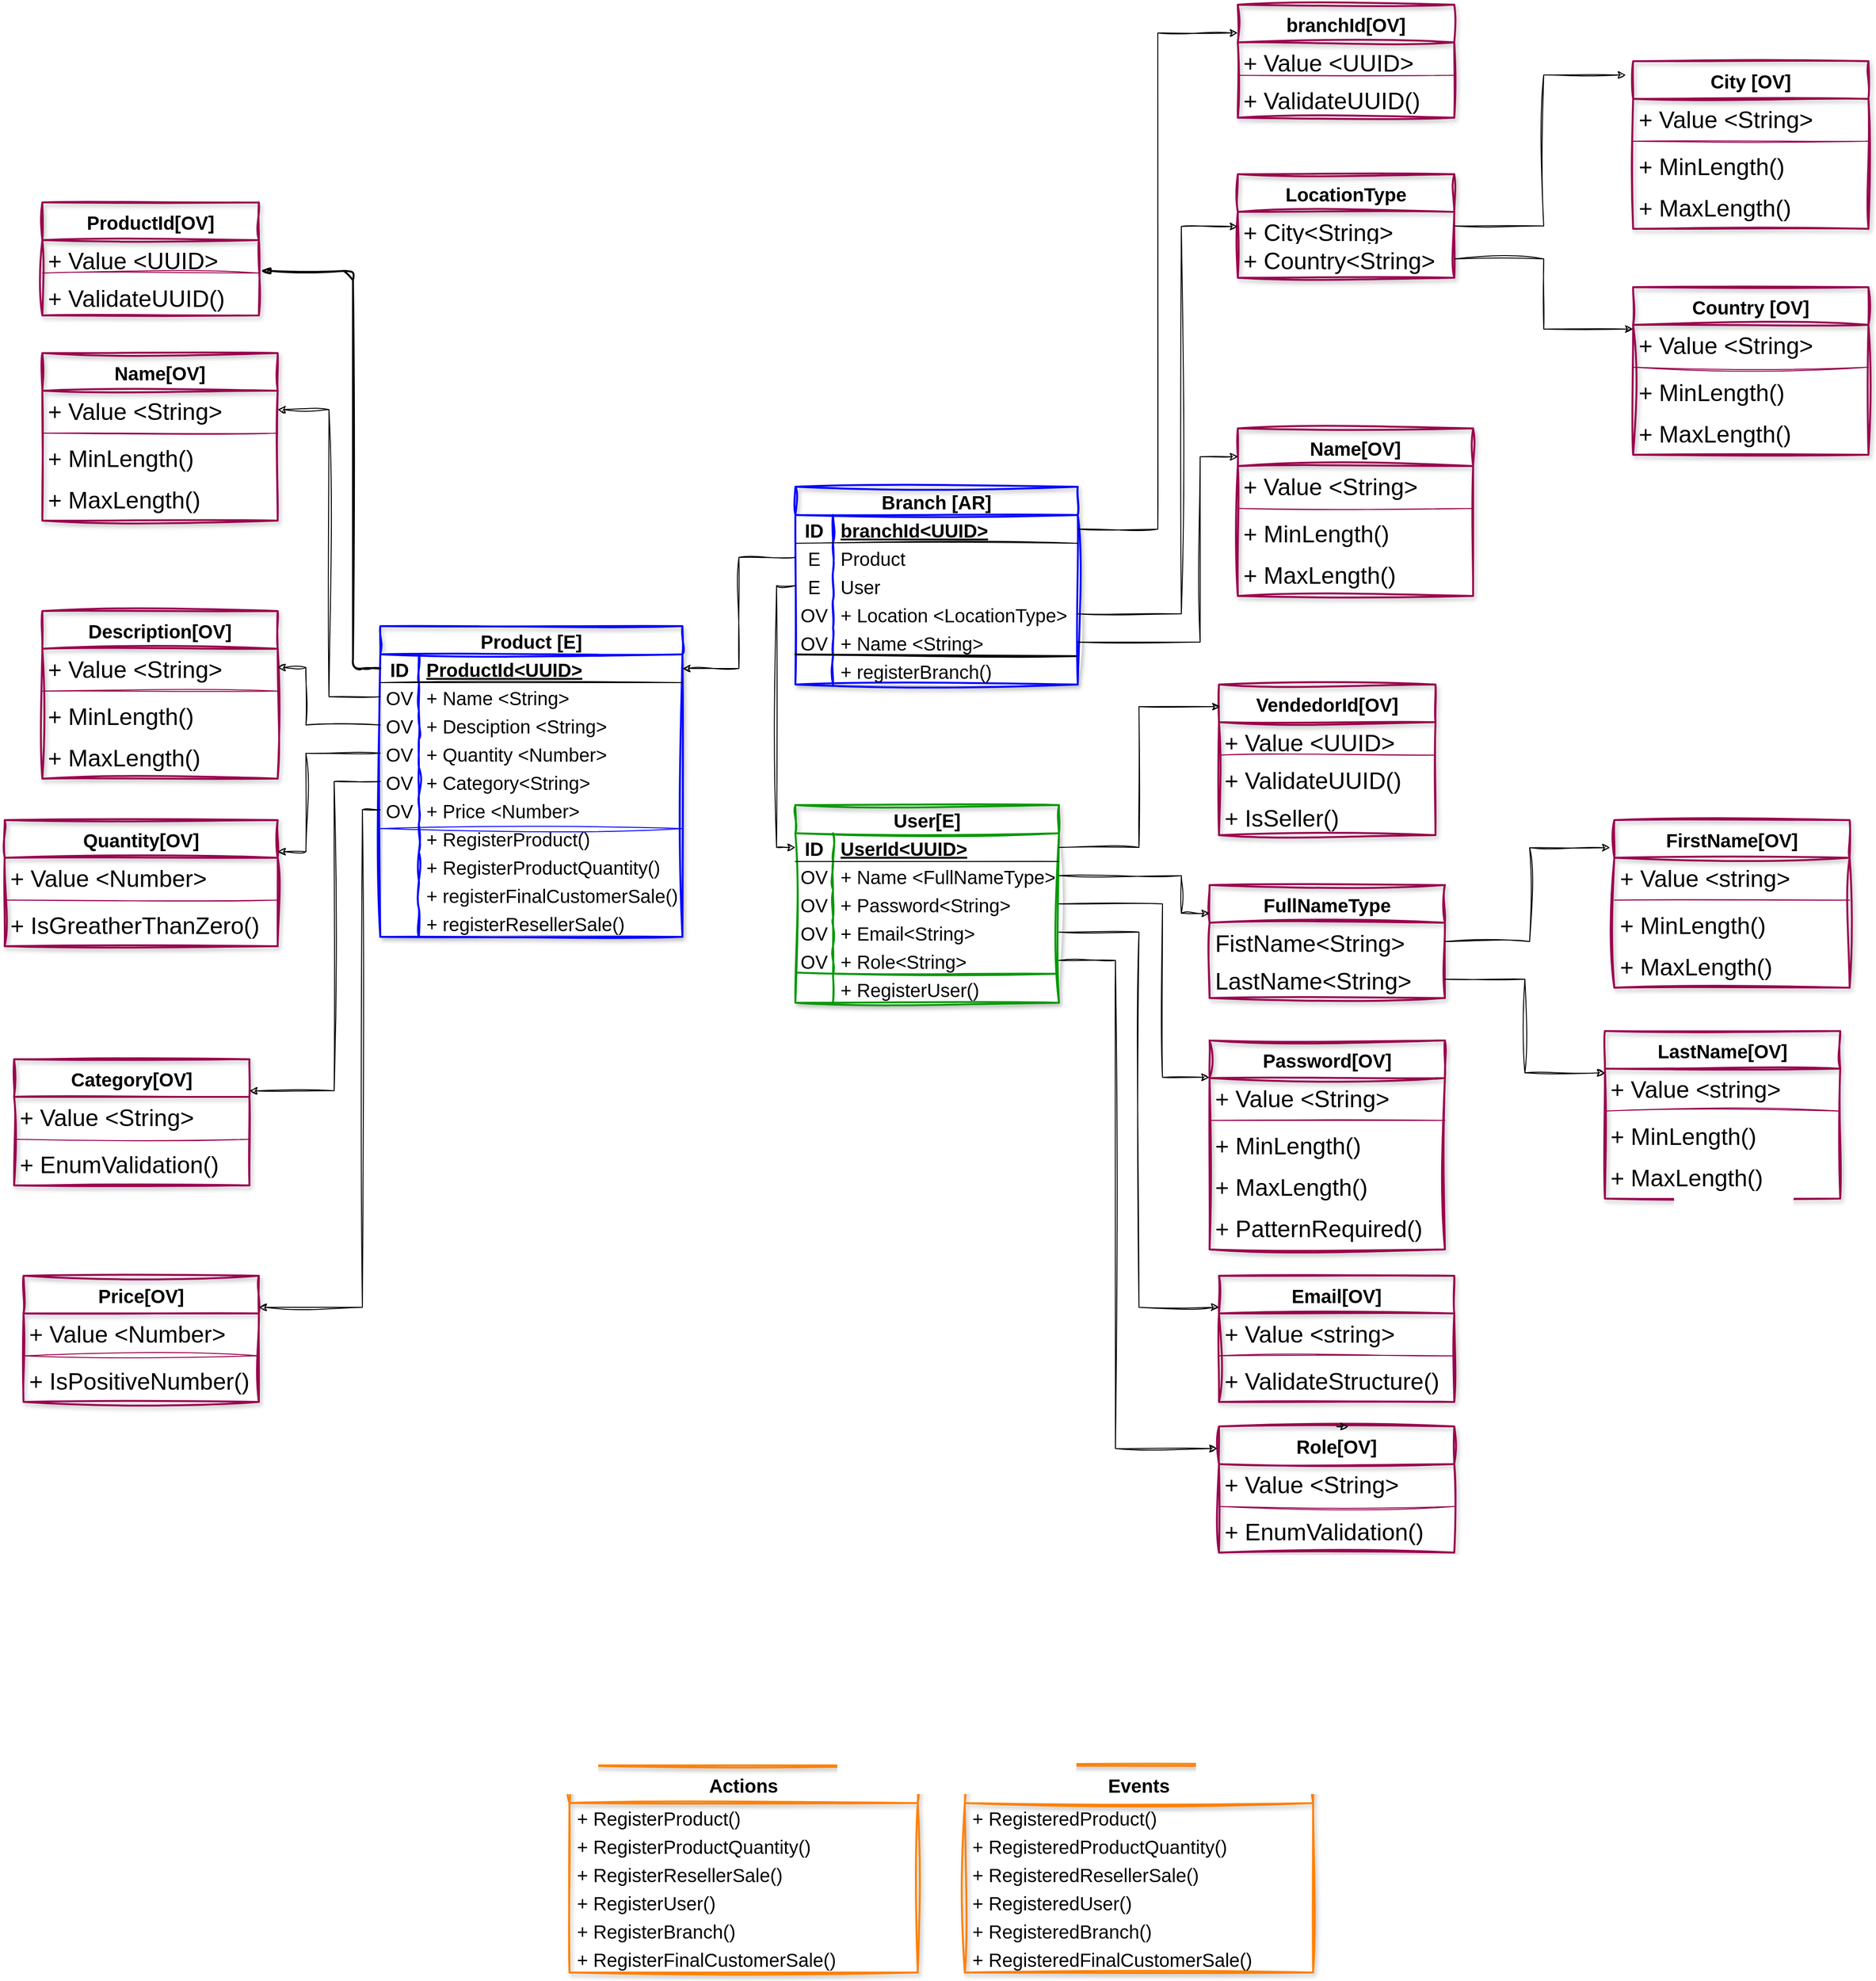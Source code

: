 <mxfile version="21.8.2" type="google">
  <diagram name="digrama" id="CZgTdF6MHRDGdA0P_sMb">
    <mxGraphModel grid="1" page="0" gridSize="10" guides="1" tooltips="1" connect="1" arrows="1" fold="1" pageScale="1" pageWidth="2336" pageHeight="1654" math="0" shadow="0">
      <root>
        <mxCell id="obTtGBHouLAVe-Cv3UEX-0" />
        <mxCell id="obTtGBHouLAVe-Cv3UEX-1" parent="obTtGBHouLAVe-Cv3UEX-0" />
        <mxCell id="obTtGBHouLAVe-Cv3UEX-90" value="Actions" style="swimlane;fontStyle=1;childLayout=stackLayout;horizontal=1;startSize=40;horizontalStack=0;resizeParent=1;resizeParentMax=0;resizeLast=0;collapsible=1;marginBottom=0;align=center;fontSize=20;rounded=0;shadow=1;labelBorderColor=none;sketch=1;hachureGap=4;jiggle=2;fillStyle=cross-hatch;curveFitting=1;strokeColor=#FF8000;strokeWidth=2;fontFamily=Helvetica;fillColor=none;gradientColor=none;" vertex="1" parent="obTtGBHouLAVe-Cv3UEX-1">
          <mxGeometry x="-560" y="1000" width="370" height="220" as="geometry" />
        </mxCell>
        <mxCell id="YHIWVxLttBBWoFxB0M0W-603" value="+ RegisterProduct()" style="shape=partialRectangle;connectable=0;fillColor=none;top=0;left=0;bottom=0;right=0;align=left;spacingLeft=6;overflow=hidden;sketch=1;hachureGap=4;jiggle=2;curveFitting=1;fontFamily=Helvetica;fontSize=20;" vertex="1" parent="obTtGBHouLAVe-Cv3UEX-90">
          <mxGeometry y="40" width="370" height="30" as="geometry">
            <mxRectangle width="280" height="30" as="alternateBounds" />
          </mxGeometry>
        </mxCell>
        <mxCell id="YHIWVxLttBBWoFxB0M0W-604" value="+ RegisterProductQuantity()" style="shape=partialRectangle;connectable=0;fillColor=none;top=0;left=0;bottom=0;right=0;align=left;spacingLeft=6;overflow=hidden;sketch=1;hachureGap=4;jiggle=2;curveFitting=1;fontFamily=Helvetica;fontSize=20;" vertex="1" parent="obTtGBHouLAVe-Cv3UEX-90">
          <mxGeometry y="70" width="370" height="30" as="geometry">
            <mxRectangle width="280" height="30" as="alternateBounds" />
          </mxGeometry>
        </mxCell>
        <mxCell id="YHIWVxLttBBWoFxB0M0W-606" value="+ RegisterResellerSale()" style="shape=partialRectangle;connectable=0;fillColor=none;top=0;left=0;bottom=0;right=0;align=left;spacingLeft=6;overflow=hidden;sketch=1;hachureGap=4;jiggle=2;curveFitting=1;fontFamily=Helvetica;fontSize=20;" vertex="1" parent="obTtGBHouLAVe-Cv3UEX-90">
          <mxGeometry y="100" width="370" height="30" as="geometry">
            <mxRectangle width="280" height="30" as="alternateBounds" />
          </mxGeometry>
        </mxCell>
        <mxCell id="YHIWVxLttBBWoFxB0M0W-607" value="+ RegisterUser()" style="shape=partialRectangle;connectable=0;fillColor=none;top=0;left=0;bottom=0;right=0;align=left;spacingLeft=6;overflow=hidden;sketch=1;hachureGap=4;jiggle=2;curveFitting=1;fontFamily=Helvetica;fontSize=20;" vertex="1" parent="obTtGBHouLAVe-Cv3UEX-90">
          <mxGeometry y="130" width="370" height="30" as="geometry">
            <mxRectangle width="240" height="30" as="alternateBounds" />
          </mxGeometry>
        </mxCell>
        <mxCell id="YHIWVxLttBBWoFxB0M0W-608" value="+ RegisterBranch()" style="shape=partialRectangle;connectable=0;fillColor=none;top=0;left=0;bottom=0;right=0;align=left;spacingLeft=6;overflow=hidden;sketch=1;hachureGap=4;jiggle=2;curveFitting=1;fontFamily=Helvetica;fontSize=20;" vertex="1" parent="obTtGBHouLAVe-Cv3UEX-90">
          <mxGeometry y="160" width="370" height="30" as="geometry">
            <mxRectangle width="260.0" height="30" as="alternateBounds" />
          </mxGeometry>
        </mxCell>
        <mxCell id="YHIWVxLttBBWoFxB0M0W-605" value="+ RegisterFinalCustomerSale()" style="shape=partialRectangle;connectable=0;fillColor=none;top=0;left=0;bottom=0;right=0;align=left;spacingLeft=6;overflow=hidden;sketch=1;hachureGap=4;jiggle=2;curveFitting=1;fontFamily=Helvetica;fontSize=20;" vertex="1" parent="obTtGBHouLAVe-Cv3UEX-90">
          <mxGeometry y="190" width="370" height="30" as="geometry">
            <mxRectangle width="280" height="30" as="alternateBounds" />
          </mxGeometry>
        </mxCell>
        <mxCell id="YHIWVxLttBBWoFxB0M0W-217" value="Name[OV]" style="swimlane;fontStyle=1;childLayout=stackLayout;horizontal=1;startSize=40;horizontalStack=0;resizeParent=1;resizeParentMax=0;resizeLast=0;collapsible=1;marginBottom=0;align=center;fontSize=20;rounded=0;shadow=1;labelBorderColor=none;sketch=1;hachureGap=4;jiggle=2;fillStyle=cross-hatch;curveFitting=1;strokeColor=#99004D;strokeWidth=2;fontFamily=Helvetica;fillColor=none;gradientColor=none;" vertex="1" parent="obTtGBHouLAVe-Cv3UEX-1">
          <mxGeometry x="150" y="-420" width="250" height="178" as="geometry" />
        </mxCell>
        <mxCell id="YHIWVxLttBBWoFxB0M0W-218" value="+ Value &lt;String&gt;" style="text;strokeColor=none;fillColor=none;spacingLeft=4;spacingRight=4;overflow=hidden;rotatable=0;points=[[0,0.5],[1,0.5]];portConstraint=eastwest;fontSize=25;fontFamily=Helvetica;" vertex="1" parent="YHIWVxLttBBWoFxB0M0W-217">
          <mxGeometry y="40" width="250" height="40" as="geometry" />
        </mxCell>
        <mxCell id="YHIWVxLttBBWoFxB0M0W-219" value="" style="line;strokeWidth=1;rotatable=0;dashed=0;labelPosition=right;align=left;verticalAlign=middle;spacingTop=0;spacingLeft=6;points=[];portConstraint=eastwest;sketch=1;hachureGap=4;jiggle=2;curveFitting=1;strokeColor=#99004D;fontFamily=Architects Daughter;fontSource=https%3A%2F%2Ffonts.googleapis.com%2Fcss%3Ffamily%3DArchitects%2BDaughter;fontSize=20;" vertex="1" parent="YHIWVxLttBBWoFxB0M0W-217">
          <mxGeometry y="80" width="250" height="10" as="geometry" />
        </mxCell>
        <mxCell id="YHIWVxLttBBWoFxB0M0W-220" value="+ MinLength()" style="text;strokeColor=none;fillColor=none;spacingLeft=4;spacingRight=4;overflow=hidden;rotatable=0;points=[[0,0.5],[1,0.5]];portConstraint=eastwest;fontSize=25;fontFamily=Helvetica;" vertex="1" parent="YHIWVxLttBBWoFxB0M0W-217">
          <mxGeometry y="90" width="250" height="44" as="geometry" />
        </mxCell>
        <mxCell id="YHIWVxLttBBWoFxB0M0W-221" value="+ MaxLength()" style="text;strokeColor=none;fillColor=none;spacingLeft=4;spacingRight=4;overflow=hidden;rotatable=0;points=[[0,0.5],[1,0.5]];portConstraint=eastwest;fontSize=25;fontFamily=Helvetica;" vertex="1" parent="YHIWVxLttBBWoFxB0M0W-217">
          <mxGeometry y="134" width="250" height="44" as="geometry" />
        </mxCell>
        <mxCell id="YHIWVxLttBBWoFxB0M0W-223" value="branchId[OV]" style="swimlane;fontStyle=1;childLayout=stackLayout;horizontal=1;startSize=40;horizontalStack=0;resizeParent=1;resizeParentMax=0;resizeLast=0;collapsible=1;marginBottom=0;align=center;fontSize=20;rounded=0;shadow=1;labelBorderColor=none;sketch=1;hachureGap=4;jiggle=2;fillStyle=cross-hatch;curveFitting=1;strokeColor=#99004D;strokeWidth=2;fontFamily=Helvetica;fillColor=none;gradientColor=none;" vertex="1" parent="obTtGBHouLAVe-Cv3UEX-1">
          <mxGeometry x="150" y="-870" width="230" height="120" as="geometry" />
        </mxCell>
        <mxCell id="YHIWVxLttBBWoFxB0M0W-224" value="+ Value &lt;UUID&gt;" style="text;strokeColor=none;fillColor=none;spacingLeft=4;spacingRight=4;overflow=hidden;rotatable=0;points=[[0,0.5],[1,0.5]];portConstraint=eastwest;fontSize=25;fontFamily=Helvetica;" vertex="1" parent="YHIWVxLttBBWoFxB0M0W-223">
          <mxGeometry y="40" width="230" height="30" as="geometry" />
        </mxCell>
        <mxCell id="YHIWVxLttBBWoFxB0M0W-225" value="" style="line;strokeWidth=1;rotatable=0;dashed=0;labelPosition=right;align=left;verticalAlign=middle;spacingTop=0;spacingLeft=6;points=[];portConstraint=eastwest;sketch=1;hachureGap=4;jiggle=2;curveFitting=1;strokeColor=#99004D;fontFamily=Architects Daughter;fontSource=https%3A%2F%2Ffonts.googleapis.com%2Fcss%3Ffamily%3DArchitects%2BDaughter;fontSize=20;" vertex="1" parent="YHIWVxLttBBWoFxB0M0W-223">
          <mxGeometry y="70" width="230" height="10" as="geometry" />
        </mxCell>
        <mxCell id="YHIWVxLttBBWoFxB0M0W-226" value="+ ValidateUUID()" style="text;strokeColor=none;fillColor=none;spacingLeft=4;spacingRight=4;overflow=hidden;rotatable=0;points=[[0,0.5],[1,0.5]];portConstraint=eastwest;fontSize=25;fontFamily=Helvetica;" vertex="1" parent="YHIWVxLttBBWoFxB0M0W-223">
          <mxGeometry y="80" width="230" height="40" as="geometry" />
        </mxCell>
        <mxCell id="YHIWVxLttBBWoFxB0M0W-230" value="" style="group" connectable="0" vertex="1" parent="obTtGBHouLAVe-Cv3UEX-1">
          <mxGeometry x="-320" y="-358" width="300.0" height="210" as="geometry" />
        </mxCell>
        <mxCell id="YHIWVxLttBBWoFxB0M0W-150" value="Branch [AR]" style="shape=table;startSize=30;container=1;collapsible=1;childLayout=tableLayout;fixedRows=1;rowLines=0;fontStyle=1;align=center;resizeLast=1;hachureGap=4;fontFamily=Helvetica;fontSize=20;fillColor=none;swimlaneFillColor=default;rounded=0;shadow=1;strokeWidth=2;labelBorderColor=none;strokeColor=#0000FF;sketch=1;curveFitting=1;jiggle=2;" vertex="1" parent="YHIWVxLttBBWoFxB0M0W-230">
          <mxGeometry width="300.0" height="210" as="geometry" />
        </mxCell>
        <mxCell id="YHIWVxLttBBWoFxB0M0W-151" value="" style="shape=tableRow;horizontal=0;startSize=0;swimlaneHead=0;swimlaneBody=0;fillColor=none;collapsible=0;dropTarget=0;points=[[0,0.5],[1,0.5]];portConstraint=eastwest;top=0;left=0;right=0;bottom=1;sketch=1;hachureGap=4;jiggle=2;curveFitting=1;fontFamily=Helvetica;fontSize=20;" vertex="1" parent="YHIWVxLttBBWoFxB0M0W-150">
          <mxGeometry y="30" width="300.0" height="30" as="geometry" />
        </mxCell>
        <mxCell id="YHIWVxLttBBWoFxB0M0W-152" value="ID" style="shape=partialRectangle;connectable=0;fillColor=none;top=0;left=0;bottom=0;right=0;fontStyle=1;overflow=hidden;sketch=1;hachureGap=4;jiggle=2;curveFitting=1;fontFamily=Helvetica;fontSize=20;" vertex="1" parent="YHIWVxLttBBWoFxB0M0W-151">
          <mxGeometry width="40" height="30" as="geometry">
            <mxRectangle width="40" height="30" as="alternateBounds" />
          </mxGeometry>
        </mxCell>
        <mxCell id="YHIWVxLttBBWoFxB0M0W-153" value="branchId&lt;UUID&gt;" style="shape=partialRectangle;connectable=0;fillColor=none;top=0;left=0;bottom=0;right=0;align=left;spacingLeft=6;fontStyle=5;overflow=hidden;sketch=1;hachureGap=4;jiggle=2;curveFitting=1;fontFamily=Helvetica;fontSize=20;" vertex="1" parent="YHIWVxLttBBWoFxB0M0W-151">
          <mxGeometry x="40" width="260.0" height="30" as="geometry">
            <mxRectangle width="260.0" height="30" as="alternateBounds" />
          </mxGeometry>
        </mxCell>
        <mxCell id="YHIWVxLttBBWoFxB0M0W-154" value="" style="shape=tableRow;horizontal=0;startSize=0;swimlaneHead=0;swimlaneBody=0;fillColor=none;collapsible=0;dropTarget=0;points=[[0,0.5],[1,0.5]];portConstraint=eastwest;top=0;left=0;right=0;bottom=0;sketch=1;hachureGap=4;jiggle=2;curveFitting=1;fontFamily=Helvetica;fontSize=20;" vertex="1" parent="YHIWVxLttBBWoFxB0M0W-150">
          <mxGeometry y="60" width="300.0" height="30" as="geometry" />
        </mxCell>
        <mxCell id="YHIWVxLttBBWoFxB0M0W-155" value="E" style="shape=partialRectangle;connectable=0;fillColor=none;top=0;left=0;bottom=0;right=0;editable=1;overflow=hidden;sketch=1;hachureGap=4;jiggle=2;curveFitting=1;fontFamily=Helvetica;fontSize=20;" vertex="1" parent="YHIWVxLttBBWoFxB0M0W-154">
          <mxGeometry width="40" height="30" as="geometry">
            <mxRectangle width="40" height="30" as="alternateBounds" />
          </mxGeometry>
        </mxCell>
        <mxCell id="YHIWVxLttBBWoFxB0M0W-156" value="Product" style="shape=partialRectangle;connectable=0;fillColor=none;top=0;left=0;bottom=0;right=0;align=left;spacingLeft=6;overflow=hidden;sketch=1;hachureGap=4;jiggle=2;curveFitting=1;fontFamily=Helvetica;fontSize=20;" vertex="1" parent="YHIWVxLttBBWoFxB0M0W-154">
          <mxGeometry x="40" width="260.0" height="30" as="geometry">
            <mxRectangle width="260.0" height="30" as="alternateBounds" />
          </mxGeometry>
        </mxCell>
        <mxCell id="YHIWVxLttBBWoFxB0M0W-157" value="" style="shape=tableRow;horizontal=0;startSize=0;swimlaneHead=0;swimlaneBody=0;fillColor=none;collapsible=0;dropTarget=0;points=[[0,0.5],[1,0.5]];portConstraint=eastwest;top=0;left=0;right=0;bottom=0;sketch=1;hachureGap=4;jiggle=2;curveFitting=1;fontFamily=Helvetica;fontSize=20;" vertex="1" parent="YHIWVxLttBBWoFxB0M0W-150">
          <mxGeometry y="90" width="300.0" height="30" as="geometry" />
        </mxCell>
        <mxCell id="YHIWVxLttBBWoFxB0M0W-158" value="E" style="shape=partialRectangle;connectable=0;fillColor=none;top=0;left=0;bottom=0;right=0;editable=1;overflow=hidden;sketch=1;hachureGap=4;jiggle=2;curveFitting=1;fontFamily=Helvetica;fontSize=20;" vertex="1" parent="YHIWVxLttBBWoFxB0M0W-157">
          <mxGeometry width="40" height="30" as="geometry">
            <mxRectangle width="40" height="30" as="alternateBounds" />
          </mxGeometry>
        </mxCell>
        <mxCell id="YHIWVxLttBBWoFxB0M0W-159" value="User" style="shape=partialRectangle;connectable=0;fillColor=none;top=0;left=0;bottom=0;right=0;align=left;spacingLeft=6;overflow=hidden;sketch=1;hachureGap=4;jiggle=2;curveFitting=1;fontFamily=Helvetica;fontSize=20;" vertex="1" parent="YHIWVxLttBBWoFxB0M0W-157">
          <mxGeometry x="40" width="260.0" height="30" as="geometry">
            <mxRectangle width="260.0" height="30" as="alternateBounds" />
          </mxGeometry>
        </mxCell>
        <mxCell id="YHIWVxLttBBWoFxB0M0W-213" value="" style="shape=tableRow;horizontal=0;startSize=0;swimlaneHead=0;swimlaneBody=0;fillColor=none;collapsible=0;dropTarget=0;points=[[0,0.5],[1,0.5]];portConstraint=eastwest;top=0;left=0;right=0;bottom=0;sketch=1;hachureGap=4;jiggle=2;curveFitting=1;fontFamily=Helvetica;fontSize=20;" vertex="1" parent="YHIWVxLttBBWoFxB0M0W-150">
          <mxGeometry y="120" width="300.0" height="30" as="geometry" />
        </mxCell>
        <mxCell id="YHIWVxLttBBWoFxB0M0W-214" value="OV" style="shape=partialRectangle;connectable=0;fillColor=none;top=0;left=0;bottom=0;right=0;editable=1;overflow=hidden;sketch=1;hachureGap=4;jiggle=2;curveFitting=1;fontFamily=Helvetica;fontSize=20;" vertex="1" parent="YHIWVxLttBBWoFxB0M0W-213">
          <mxGeometry width="40" height="30" as="geometry">
            <mxRectangle width="40" height="30" as="alternateBounds" />
          </mxGeometry>
        </mxCell>
        <mxCell id="YHIWVxLttBBWoFxB0M0W-215" value="+ Location &lt;LocationType&gt;" style="shape=partialRectangle;connectable=0;fillColor=none;top=0;left=0;bottom=0;right=0;align=left;spacingLeft=6;overflow=hidden;sketch=1;hachureGap=4;jiggle=2;curveFitting=1;fontFamily=Helvetica;fontSize=20;" vertex="1" parent="YHIWVxLttBBWoFxB0M0W-213">
          <mxGeometry x="40" width="260.0" height="30" as="geometry">
            <mxRectangle width="260.0" height="30" as="alternateBounds" />
          </mxGeometry>
        </mxCell>
        <mxCell id="YHIWVxLttBBWoFxB0M0W-160" value="" style="shape=tableRow;horizontal=0;startSize=0;swimlaneHead=0;swimlaneBody=0;fillColor=none;collapsible=0;dropTarget=0;points=[[0,0.5],[1,0.5]];portConstraint=eastwest;top=0;left=0;right=0;bottom=0;sketch=1;hachureGap=4;jiggle=2;curveFitting=1;fontFamily=Helvetica;fontSize=20;strokeColor=default;swimlaneFillColor=none;" vertex="1" parent="YHIWVxLttBBWoFxB0M0W-150">
          <mxGeometry y="150" width="300.0" height="30" as="geometry" />
        </mxCell>
        <mxCell id="YHIWVxLttBBWoFxB0M0W-161" value="OV" style="shape=partialRectangle;connectable=0;fillColor=none;top=0;left=0;bottom=0;right=0;editable=1;overflow=hidden;sketch=1;hachureGap=4;jiggle=2;curveFitting=1;fontFamily=Helvetica;fontSize=20;strokeWidth=12;" vertex="1" parent="YHIWVxLttBBWoFxB0M0W-160">
          <mxGeometry width="40" height="30" as="geometry">
            <mxRectangle width="40" height="30" as="alternateBounds" />
          </mxGeometry>
        </mxCell>
        <mxCell id="YHIWVxLttBBWoFxB0M0W-162" value="+ Name &lt;String&gt;" style="shape=partialRectangle;connectable=0;fillColor=none;top=0;left=0;bottom=0;right=0;align=left;spacingLeft=6;overflow=hidden;sketch=1;hachureGap=4;jiggle=2;curveFitting=1;fontFamily=Helvetica;fontSize=20;strokeWidth=12;" vertex="1" parent="YHIWVxLttBBWoFxB0M0W-160">
          <mxGeometry x="40" width="260.0" height="30" as="geometry">
            <mxRectangle width="260.0" height="30" as="alternateBounds" />
          </mxGeometry>
        </mxCell>
        <mxCell id="YHIWVxLttBBWoFxB0M0W-175" value="" style="shape=tableRow;horizontal=0;startSize=0;swimlaneHead=0;swimlaneBody=0;fillColor=none;collapsible=0;dropTarget=0;points=[[0,0.5],[1,0.5]];portConstraint=eastwest;top=0;left=0;right=0;bottom=0;sketch=1;hachureGap=4;jiggle=2;curveFitting=1;fontFamily=Helvetica;fontSize=20;strokeColor=default;" vertex="1" parent="YHIWVxLttBBWoFxB0M0W-150">
          <mxGeometry y="180" width="300.0" height="30" as="geometry" />
        </mxCell>
        <mxCell id="YHIWVxLttBBWoFxB0M0W-176" value="" style="shape=partialRectangle;connectable=0;fillColor=none;top=0;left=0;bottom=0;right=0;editable=1;overflow=hidden;sketch=1;hachureGap=4;jiggle=2;curveFitting=1;fontFamily=Helvetica;fontSize=20;" vertex="1" parent="YHIWVxLttBBWoFxB0M0W-175">
          <mxGeometry width="40" height="30" as="geometry">
            <mxRectangle width="40" height="30" as="alternateBounds" />
          </mxGeometry>
        </mxCell>
        <mxCell id="YHIWVxLttBBWoFxB0M0W-177" value="+ registerBranch()" style="shape=partialRectangle;connectable=0;fillColor=none;top=0;left=0;bottom=0;right=0;align=left;spacingLeft=6;overflow=hidden;sketch=1;hachureGap=4;jiggle=2;curveFitting=1;fontFamily=Helvetica;fontSize=20;" vertex="1" parent="YHIWVxLttBBWoFxB0M0W-175">
          <mxGeometry x="40" width="260.0" height="30" as="geometry">
            <mxRectangle width="260.0" height="30" as="alternateBounds" />
          </mxGeometry>
        </mxCell>
        <mxCell id="YHIWVxLttBBWoFxB0M0W-216" value="" style="endArrow=none;html=1;rounded=0;sketch=1;hachureGap=4;jiggle=2;curveFitting=1;fontFamily=Architects Daughter;fontSource=https%3A%2F%2Ffonts.googleapis.com%2Fcss%3Ffamily%3DArchitects%2BDaughter;fontSize=16;entryX=0.993;entryY=0.06;entryDx=0;entryDy=0;entryPerimeter=0;strokeWidth=2;" edge="1" parent="YHIWVxLttBBWoFxB0M0W-230">
          <mxGeometry width="50" height="50" relative="1" as="geometry">
            <mxPoint y="178.1" as="sourcePoint" />
            <mxPoint x="297.9" y="179.9" as="targetPoint" />
          </mxGeometry>
        </mxCell>
        <mxCell id="YHIWVxLttBBWoFxB0M0W-239" value="LocationType" style="swimlane;fontStyle=1;childLayout=stackLayout;horizontal=1;startSize=40;horizontalStack=0;resizeParent=1;resizeParentMax=0;resizeLast=0;collapsible=1;marginBottom=0;align=center;fontSize=20;rounded=0;shadow=1;labelBorderColor=none;sketch=1;hachureGap=4;jiggle=2;fillStyle=cross-hatch;curveFitting=1;strokeColor=#99004D;strokeWidth=2;fontFamily=Helvetica;fillColor=none;gradientColor=none;" vertex="1" parent="obTtGBHouLAVe-Cv3UEX-1">
          <mxGeometry x="150" y="-690" width="230" height="110" as="geometry" />
        </mxCell>
        <mxCell id="YHIWVxLttBBWoFxB0M0W-240" value="+ City&lt;String&gt;" style="text;strokeColor=none;fillColor=none;spacingLeft=4;spacingRight=4;overflow=hidden;rotatable=0;points=[[0,0.5],[1,0.5]];portConstraint=eastwest;fontSize=25;fontFamily=Helvetica;" vertex="1" parent="YHIWVxLttBBWoFxB0M0W-239">
          <mxGeometry y="40" width="230" height="30" as="geometry" />
        </mxCell>
        <mxCell id="YHIWVxLttBBWoFxB0M0W-242" value="+ Country&lt;String&gt;" style="text;strokeColor=none;fillColor=none;spacingLeft=4;spacingRight=4;overflow=hidden;rotatable=0;points=[[0,0.5],[1,0.5]];portConstraint=eastwest;fontSize=25;fontFamily=Helvetica;" vertex="1" parent="YHIWVxLttBBWoFxB0M0W-239">
          <mxGeometry y="70" width="230" height="40" as="geometry" />
        </mxCell>
        <mxCell id="YHIWVxLttBBWoFxB0M0W-296" value="Product [E]" style="shape=table;startSize=30;container=1;collapsible=1;childLayout=tableLayout;fixedRows=1;rowLines=0;fontStyle=1;align=center;resizeLast=1;hachureGap=4;fontFamily=Helvetica;fontSize=20;fillColor=none;swimlaneFillColor=default;rounded=0;shadow=1;strokeWidth=2;labelBorderColor=none;strokeColor=#0000FF;sketch=1;curveFitting=1;jiggle=2;" vertex="1" parent="obTtGBHouLAVe-Cv3UEX-1">
          <mxGeometry x="-761" y="-210" width="321" height="330" as="geometry" />
        </mxCell>
        <mxCell id="YHIWVxLttBBWoFxB0M0W-297" value="" style="shape=tableRow;horizontal=0;startSize=0;swimlaneHead=0;swimlaneBody=0;fillColor=none;collapsible=0;dropTarget=0;points=[[0,0.5],[1,0.5]];portConstraint=eastwest;top=0;left=0;right=0;bottom=1;sketch=1;hachureGap=4;jiggle=2;curveFitting=1;fontFamily=Helvetica;fontSize=20;" vertex="1" parent="YHIWVxLttBBWoFxB0M0W-296">
          <mxGeometry y="30" width="321" height="30" as="geometry" />
        </mxCell>
        <mxCell id="YHIWVxLttBBWoFxB0M0W-298" value="ID" style="shape=partialRectangle;connectable=0;fillColor=none;top=0;left=0;bottom=0;right=0;fontStyle=1;overflow=hidden;sketch=1;hachureGap=4;jiggle=2;curveFitting=1;fontFamily=Helvetica;fontSize=20;" vertex="1" parent="YHIWVxLttBBWoFxB0M0W-297">
          <mxGeometry width="41" height="30" as="geometry">
            <mxRectangle width="41" height="30" as="alternateBounds" />
          </mxGeometry>
        </mxCell>
        <mxCell id="YHIWVxLttBBWoFxB0M0W-299" value="ProductId&lt;UUID&gt;" style="shape=partialRectangle;connectable=0;fillColor=none;top=0;left=0;bottom=0;right=0;align=left;spacingLeft=6;fontStyle=5;overflow=hidden;sketch=1;hachureGap=4;jiggle=2;curveFitting=1;fontFamily=Helvetica;fontSize=20;" vertex="1" parent="YHIWVxLttBBWoFxB0M0W-297">
          <mxGeometry x="41" width="280" height="30" as="geometry">
            <mxRectangle width="280" height="30" as="alternateBounds" />
          </mxGeometry>
        </mxCell>
        <mxCell id="YHIWVxLttBBWoFxB0M0W-306" value="" style="shape=tableRow;horizontal=0;startSize=0;swimlaneHead=0;swimlaneBody=0;fillColor=none;collapsible=0;dropTarget=0;points=[[0,0.5],[1,0.5]];portConstraint=eastwest;top=0;left=0;right=0;bottom=0;sketch=1;hachureGap=4;jiggle=2;curveFitting=1;fontFamily=Helvetica;fontSize=20;" vertex="1" parent="YHIWVxLttBBWoFxB0M0W-296">
          <mxGeometry y="60" width="321" height="30" as="geometry" />
        </mxCell>
        <mxCell id="YHIWVxLttBBWoFxB0M0W-307" value="OV" style="shape=partialRectangle;connectable=0;fillColor=none;top=0;left=0;bottom=0;right=0;editable=1;overflow=hidden;sketch=1;hachureGap=4;jiggle=2;curveFitting=1;fontFamily=Helvetica;fontSize=20;" vertex="1" parent="YHIWVxLttBBWoFxB0M0W-306">
          <mxGeometry width="41" height="30" as="geometry">
            <mxRectangle width="41" height="30" as="alternateBounds" />
          </mxGeometry>
        </mxCell>
        <mxCell id="YHIWVxLttBBWoFxB0M0W-308" value="+ Name &lt;String&gt;" style="shape=partialRectangle;connectable=0;fillColor=none;top=0;left=0;bottom=0;right=0;align=left;spacingLeft=6;overflow=hidden;sketch=1;hachureGap=4;jiggle=2;curveFitting=1;fontFamily=Helvetica;fontSize=20;" vertex="1" parent="YHIWVxLttBBWoFxB0M0W-306">
          <mxGeometry x="41" width="280" height="30" as="geometry">
            <mxRectangle width="280" height="30" as="alternateBounds" />
          </mxGeometry>
        </mxCell>
        <mxCell id="YHIWVxLttBBWoFxB0M0W-309" value="" style="shape=tableRow;horizontal=0;startSize=0;swimlaneHead=0;swimlaneBody=0;fillColor=none;collapsible=0;dropTarget=0;points=[[0,0.5],[1,0.5]];portConstraint=eastwest;top=0;left=0;right=0;bottom=0;sketch=1;hachureGap=4;jiggle=2;curveFitting=1;fontFamily=Helvetica;fontSize=20;" vertex="1" parent="YHIWVxLttBBWoFxB0M0W-296">
          <mxGeometry y="90" width="321" height="30" as="geometry" />
        </mxCell>
        <mxCell id="YHIWVxLttBBWoFxB0M0W-310" value="OV" style="shape=partialRectangle;connectable=0;fillColor=none;top=0;left=0;bottom=0;right=0;editable=1;overflow=hidden;sketch=1;hachureGap=4;jiggle=2;curveFitting=1;fontFamily=Helvetica;fontSize=20;" vertex="1" parent="YHIWVxLttBBWoFxB0M0W-309">
          <mxGeometry width="41" height="30" as="geometry">
            <mxRectangle width="41" height="30" as="alternateBounds" />
          </mxGeometry>
        </mxCell>
        <mxCell id="YHIWVxLttBBWoFxB0M0W-311" value="+ Desciption &lt;String&gt;" style="shape=partialRectangle;connectable=0;fillColor=none;top=0;left=0;bottom=0;right=0;align=left;spacingLeft=6;overflow=hidden;sketch=1;hachureGap=4;jiggle=2;curveFitting=1;fontFamily=Helvetica;fontSize=20;" vertex="1" parent="YHIWVxLttBBWoFxB0M0W-309">
          <mxGeometry x="41" width="280" height="30" as="geometry">
            <mxRectangle width="280" height="30" as="alternateBounds" />
          </mxGeometry>
        </mxCell>
        <mxCell id="YHIWVxLttBBWoFxB0M0W-315" value="" style="shape=tableRow;horizontal=0;startSize=0;swimlaneHead=0;swimlaneBody=0;fillColor=none;collapsible=0;dropTarget=0;points=[[0,0.5],[1,0.5]];portConstraint=eastwest;top=0;left=0;right=0;bottom=0;sketch=1;hachureGap=4;jiggle=2;curveFitting=1;fontFamily=Helvetica;fontSize=20;" vertex="1" parent="YHIWVxLttBBWoFxB0M0W-296">
          <mxGeometry y="120" width="321" height="30" as="geometry" />
        </mxCell>
        <mxCell id="YHIWVxLttBBWoFxB0M0W-316" value="OV" style="shape=partialRectangle;connectable=0;fillColor=none;top=0;left=0;bottom=0;right=0;editable=1;overflow=hidden;sketch=1;hachureGap=4;jiggle=2;curveFitting=1;fontFamily=Helvetica;fontSize=20;" vertex="1" parent="YHIWVxLttBBWoFxB0M0W-315">
          <mxGeometry width="41" height="30" as="geometry">
            <mxRectangle width="41" height="30" as="alternateBounds" />
          </mxGeometry>
        </mxCell>
        <mxCell id="YHIWVxLttBBWoFxB0M0W-317" value="+ Quantity &lt;Number&gt;" style="shape=partialRectangle;connectable=0;fillColor=none;top=0;left=0;bottom=0;right=0;align=left;spacingLeft=6;overflow=hidden;sketch=1;hachureGap=4;jiggle=2;curveFitting=1;fontFamily=Helvetica;fontSize=20;" vertex="1" parent="YHIWVxLttBBWoFxB0M0W-315">
          <mxGeometry x="41" width="280" height="30" as="geometry">
            <mxRectangle width="280" height="30" as="alternateBounds" />
          </mxGeometry>
        </mxCell>
        <mxCell id="YHIWVxLttBBWoFxB0M0W-318" value="" style="shape=tableRow;horizontal=0;startSize=0;swimlaneHead=0;swimlaneBody=0;fillColor=none;collapsible=0;dropTarget=0;points=[[0,0.5],[1,0.5]];portConstraint=eastwest;top=0;left=0;right=0;bottom=0;sketch=1;hachureGap=4;jiggle=2;curveFitting=1;fontFamily=Helvetica;fontSize=20;" vertex="1" parent="YHIWVxLttBBWoFxB0M0W-296">
          <mxGeometry y="150" width="321" height="30" as="geometry" />
        </mxCell>
        <mxCell id="YHIWVxLttBBWoFxB0M0W-319" value="OV" style="shape=partialRectangle;connectable=0;fillColor=none;top=0;left=0;bottom=0;right=0;editable=1;overflow=hidden;sketch=1;hachureGap=4;jiggle=2;curveFitting=1;fontFamily=Helvetica;fontSize=20;" vertex="1" parent="YHIWVxLttBBWoFxB0M0W-318">
          <mxGeometry width="41" height="30" as="geometry">
            <mxRectangle width="41" height="30" as="alternateBounds" />
          </mxGeometry>
        </mxCell>
        <mxCell id="YHIWVxLttBBWoFxB0M0W-320" value="+ Category&lt;String&gt;" style="shape=partialRectangle;connectable=0;fillColor=none;top=0;left=0;bottom=0;right=0;align=left;spacingLeft=6;overflow=hidden;sketch=1;hachureGap=4;jiggle=2;curveFitting=1;fontFamily=Helvetica;fontSize=20;" vertex="1" parent="YHIWVxLttBBWoFxB0M0W-318">
          <mxGeometry x="41" width="280" height="30" as="geometry">
            <mxRectangle width="280" height="30" as="alternateBounds" />
          </mxGeometry>
        </mxCell>
        <mxCell id="YHIWVxLttBBWoFxB0M0W-478" value="" style="shape=tableRow;horizontal=0;startSize=0;swimlaneHead=0;swimlaneBody=0;fillColor=none;collapsible=0;dropTarget=0;points=[[0,0.5],[1,0.5]];portConstraint=eastwest;top=0;left=0;right=0;bottom=0;sketch=1;hachureGap=4;jiggle=2;curveFitting=1;fontFamily=Helvetica;fontSize=20;" vertex="1" parent="YHIWVxLttBBWoFxB0M0W-296">
          <mxGeometry y="180" width="321" height="30" as="geometry" />
        </mxCell>
        <mxCell id="YHIWVxLttBBWoFxB0M0W-479" value="OV" style="shape=partialRectangle;connectable=0;fillColor=none;top=0;left=0;bottom=0;right=0;editable=1;overflow=hidden;sketch=1;hachureGap=4;jiggle=2;curveFitting=1;fontFamily=Helvetica;fontSize=20;" vertex="1" parent="YHIWVxLttBBWoFxB0M0W-478">
          <mxGeometry width="41" height="30" as="geometry">
            <mxRectangle width="41" height="30" as="alternateBounds" />
          </mxGeometry>
        </mxCell>
        <mxCell id="YHIWVxLttBBWoFxB0M0W-480" value="+ Price &lt;Number&gt;" style="shape=partialRectangle;connectable=0;fillColor=none;top=0;left=0;bottom=0;right=0;align=left;spacingLeft=6;overflow=hidden;sketch=1;hachureGap=4;jiggle=2;curveFitting=1;fontFamily=Helvetica;fontSize=20;" vertex="1" parent="YHIWVxLttBBWoFxB0M0W-478">
          <mxGeometry x="41" width="280" height="30" as="geometry">
            <mxRectangle width="280" height="30" as="alternateBounds" />
          </mxGeometry>
        </mxCell>
        <mxCell id="YHIWVxLttBBWoFxB0M0W-321" value="" style="shape=tableRow;horizontal=0;startSize=0;swimlaneHead=0;swimlaneBody=0;fillColor=none;collapsible=0;dropTarget=0;points=[[0,0.5],[1,0.5]];portConstraint=eastwest;top=0;left=0;right=0;bottom=0;sketch=1;hachureGap=4;jiggle=2;curveFitting=1;fontFamily=Helvetica;fontSize=20;" vertex="1" parent="YHIWVxLttBBWoFxB0M0W-296">
          <mxGeometry y="210" width="321" height="30" as="geometry" />
        </mxCell>
        <mxCell id="YHIWVxLttBBWoFxB0M0W-322" value="" style="shape=partialRectangle;connectable=0;fillColor=none;top=0;left=0;bottom=0;right=0;editable=1;overflow=hidden;sketch=1;hachureGap=4;jiggle=2;curveFitting=1;fontFamily=Helvetica;fontSize=20;" vertex="1" parent="YHIWVxLttBBWoFxB0M0W-321">
          <mxGeometry width="41" height="30" as="geometry">
            <mxRectangle width="41" height="30" as="alternateBounds" />
          </mxGeometry>
        </mxCell>
        <mxCell id="YHIWVxLttBBWoFxB0M0W-323" value="+ RegisterProduct()" style="shape=partialRectangle;connectable=0;fillColor=none;top=0;left=0;bottom=0;right=0;align=left;spacingLeft=6;overflow=hidden;sketch=1;hachureGap=4;jiggle=2;curveFitting=1;fontFamily=Helvetica;fontSize=20;" vertex="1" parent="YHIWVxLttBBWoFxB0M0W-321">
          <mxGeometry x="41" width="280" height="30" as="geometry">
            <mxRectangle width="280" height="30" as="alternateBounds" />
          </mxGeometry>
        </mxCell>
        <mxCell id="YHIWVxLttBBWoFxB0M0W-324" value="" style="shape=tableRow;horizontal=0;startSize=0;swimlaneHead=0;swimlaneBody=0;fillColor=none;collapsible=0;dropTarget=0;points=[[0,0.5],[1,0.5]];portConstraint=eastwest;top=0;left=0;right=0;bottom=0;sketch=1;hachureGap=4;jiggle=2;curveFitting=1;fontFamily=Helvetica;fontSize=20;" vertex="1" parent="YHIWVxLttBBWoFxB0M0W-296">
          <mxGeometry y="240" width="321" height="30" as="geometry" />
        </mxCell>
        <mxCell id="YHIWVxLttBBWoFxB0M0W-325" value="" style="shape=partialRectangle;connectable=0;fillColor=none;top=0;left=0;bottom=0;right=0;editable=1;overflow=hidden;sketch=1;hachureGap=4;jiggle=2;curveFitting=1;fontFamily=Helvetica;fontSize=20;" vertex="1" parent="YHIWVxLttBBWoFxB0M0W-324">
          <mxGeometry width="41" height="30" as="geometry">
            <mxRectangle width="41" height="30" as="alternateBounds" />
          </mxGeometry>
        </mxCell>
        <mxCell id="YHIWVxLttBBWoFxB0M0W-326" value="+ RegisterProductQuantity()" style="shape=partialRectangle;connectable=0;fillColor=none;top=0;left=0;bottom=0;right=0;align=left;spacingLeft=6;overflow=hidden;sketch=1;hachureGap=4;jiggle=2;curveFitting=1;fontFamily=Helvetica;fontSize=20;" vertex="1" parent="YHIWVxLttBBWoFxB0M0W-324">
          <mxGeometry x="41" width="280" height="30" as="geometry">
            <mxRectangle width="280" height="30" as="alternateBounds" />
          </mxGeometry>
        </mxCell>
        <mxCell id="YHIWVxLttBBWoFxB0M0W-327" value="" style="shape=tableRow;horizontal=0;startSize=0;swimlaneHead=0;swimlaneBody=0;fillColor=none;collapsible=0;dropTarget=0;points=[[0,0.5],[1,0.5]];portConstraint=eastwest;top=0;left=0;right=0;bottom=0;sketch=1;hachureGap=4;jiggle=2;curveFitting=1;fontFamily=Helvetica;fontSize=20;" vertex="1" parent="YHIWVxLttBBWoFxB0M0W-296">
          <mxGeometry y="270" width="321" height="30" as="geometry" />
        </mxCell>
        <mxCell id="YHIWVxLttBBWoFxB0M0W-328" value="" style="shape=partialRectangle;connectable=0;fillColor=none;top=0;left=0;bottom=0;right=0;editable=1;overflow=hidden;sketch=1;hachureGap=4;jiggle=2;curveFitting=1;fontFamily=Helvetica;fontSize=20;" vertex="1" parent="YHIWVxLttBBWoFxB0M0W-327">
          <mxGeometry width="41" height="30" as="geometry">
            <mxRectangle width="41" height="30" as="alternateBounds" />
          </mxGeometry>
        </mxCell>
        <mxCell id="YHIWVxLttBBWoFxB0M0W-329" value="+ registerFinalCustomerSale()" style="shape=partialRectangle;connectable=0;fillColor=none;top=0;left=0;bottom=0;right=0;align=left;spacingLeft=6;overflow=hidden;sketch=1;hachureGap=4;jiggle=2;curveFitting=1;fontFamily=Helvetica;fontSize=20;" vertex="1" parent="YHIWVxLttBBWoFxB0M0W-327">
          <mxGeometry x="41" width="280" height="30" as="geometry">
            <mxRectangle width="280" height="30" as="alternateBounds" />
          </mxGeometry>
        </mxCell>
        <mxCell id="YHIWVxLttBBWoFxB0M0W-330" value="" style="shape=tableRow;horizontal=0;startSize=0;swimlaneHead=0;swimlaneBody=0;fillColor=none;collapsible=0;dropTarget=0;points=[[0,0.5],[1,0.5]];portConstraint=eastwest;top=0;left=0;right=0;bottom=0;sketch=1;hachureGap=4;jiggle=2;curveFitting=1;fontFamily=Helvetica;fontSize=20;" vertex="1" parent="YHIWVxLttBBWoFxB0M0W-296">
          <mxGeometry y="300" width="321" height="30" as="geometry" />
        </mxCell>
        <mxCell id="YHIWVxLttBBWoFxB0M0W-331" value="" style="shape=partialRectangle;connectable=0;fillColor=none;top=0;left=0;bottom=0;right=0;editable=1;overflow=hidden;sketch=1;hachureGap=4;jiggle=2;curveFitting=1;fontFamily=Helvetica;fontSize=20;" vertex="1" parent="YHIWVxLttBBWoFxB0M0W-330">
          <mxGeometry width="41" height="30" as="geometry">
            <mxRectangle width="41" height="30" as="alternateBounds" />
          </mxGeometry>
        </mxCell>
        <mxCell id="YHIWVxLttBBWoFxB0M0W-332" value="+ registerResellerSale()" style="shape=partialRectangle;connectable=0;fillColor=none;top=0;left=0;bottom=0;right=0;align=left;spacingLeft=6;overflow=hidden;sketch=1;hachureGap=4;jiggle=2;curveFitting=1;fontFamily=Helvetica;fontSize=20;" vertex="1" parent="YHIWVxLttBBWoFxB0M0W-330">
          <mxGeometry x="41" width="280" height="30" as="geometry">
            <mxRectangle width="280" height="30" as="alternateBounds" />
          </mxGeometry>
        </mxCell>
        <mxCell id="YHIWVxLttBBWoFxB0M0W-350" value="Name[OV]" style="swimlane;fontStyle=1;childLayout=stackLayout;horizontal=1;startSize=40;horizontalStack=0;resizeParent=1;resizeParentMax=0;resizeLast=0;collapsible=1;marginBottom=0;align=center;fontSize=20;rounded=0;shadow=1;labelBorderColor=none;sketch=1;hachureGap=4;jiggle=2;fillStyle=cross-hatch;curveFitting=1;strokeColor=#99004D;strokeWidth=2;fontFamily=Helvetica;fillColor=none;gradientColor=none;" vertex="1" parent="obTtGBHouLAVe-Cv3UEX-1">
          <mxGeometry x="-1120" y="-500" width="250" height="178" as="geometry" />
        </mxCell>
        <mxCell id="YHIWVxLttBBWoFxB0M0W-351" value="+ Value &lt;String&gt;" style="text;strokeColor=none;fillColor=none;spacingLeft=4;spacingRight=4;overflow=hidden;rotatable=0;points=[[0,0.5],[1,0.5]];portConstraint=eastwest;fontSize=25;fontFamily=Helvetica;" vertex="1" parent="YHIWVxLttBBWoFxB0M0W-350">
          <mxGeometry y="40" width="250" height="40" as="geometry" />
        </mxCell>
        <mxCell id="YHIWVxLttBBWoFxB0M0W-352" value="" style="line;strokeWidth=1;rotatable=0;dashed=0;labelPosition=right;align=left;verticalAlign=middle;spacingTop=0;spacingLeft=6;points=[];portConstraint=eastwest;sketch=1;hachureGap=4;jiggle=2;curveFitting=1;strokeColor=#99004D;fontFamily=Architects Daughter;fontSource=https%3A%2F%2Ffonts.googleapis.com%2Fcss%3Ffamily%3DArchitects%2BDaughter;fontSize=20;" vertex="1" parent="YHIWVxLttBBWoFxB0M0W-350">
          <mxGeometry y="80" width="250" height="10" as="geometry" />
        </mxCell>
        <mxCell id="YHIWVxLttBBWoFxB0M0W-353" value="+ MinLength()" style="text;strokeColor=none;fillColor=none;spacingLeft=4;spacingRight=4;overflow=hidden;rotatable=0;points=[[0,0.5],[1,0.5]];portConstraint=eastwest;fontSize=25;fontFamily=Helvetica;" vertex="1" parent="YHIWVxLttBBWoFxB0M0W-350">
          <mxGeometry y="90" width="250" height="44" as="geometry" />
        </mxCell>
        <mxCell id="YHIWVxLttBBWoFxB0M0W-354" value="+ MaxLength()" style="text;strokeColor=none;fillColor=none;spacingLeft=4;spacingRight=4;overflow=hidden;rotatable=0;points=[[0,0.5],[1,0.5]];portConstraint=eastwest;fontSize=25;fontFamily=Helvetica;" vertex="1" parent="YHIWVxLttBBWoFxB0M0W-350">
          <mxGeometry y="134" width="250" height="44" as="geometry" />
        </mxCell>
        <mxCell id="YHIWVxLttBBWoFxB0M0W-357" value="Description[OV]" style="swimlane;fontStyle=1;childLayout=stackLayout;horizontal=1;startSize=40;horizontalStack=0;resizeParent=1;resizeParentMax=0;resizeLast=0;collapsible=1;marginBottom=0;align=center;fontSize=20;rounded=0;shadow=1;labelBorderColor=none;sketch=1;hachureGap=4;jiggle=2;fillStyle=cross-hatch;curveFitting=1;strokeColor=#99004D;strokeWidth=2;fontFamily=Helvetica;fillColor=none;gradientColor=none;" vertex="1" parent="obTtGBHouLAVe-Cv3UEX-1">
          <mxGeometry x="-1120" y="-226" width="250" height="178" as="geometry" />
        </mxCell>
        <mxCell id="YHIWVxLttBBWoFxB0M0W-358" value="+ Value &lt;String&gt;" style="text;strokeColor=none;fillColor=none;spacingLeft=4;spacingRight=4;overflow=hidden;rotatable=0;points=[[0,0.5],[1,0.5]];portConstraint=eastwest;fontSize=25;fontFamily=Helvetica;" vertex="1" parent="YHIWVxLttBBWoFxB0M0W-357">
          <mxGeometry y="40" width="250" height="40" as="geometry" />
        </mxCell>
        <mxCell id="YHIWVxLttBBWoFxB0M0W-359" value="" style="line;strokeWidth=1;rotatable=0;dashed=0;labelPosition=right;align=left;verticalAlign=middle;spacingTop=0;spacingLeft=6;points=[];portConstraint=eastwest;sketch=1;hachureGap=4;jiggle=2;curveFitting=1;strokeColor=#99004D;fontFamily=Architects Daughter;fontSource=https%3A%2F%2Ffonts.googleapis.com%2Fcss%3Ffamily%3DArchitects%2BDaughter;fontSize=20;" vertex="1" parent="YHIWVxLttBBWoFxB0M0W-357">
          <mxGeometry y="80" width="250" height="10" as="geometry" />
        </mxCell>
        <mxCell id="YHIWVxLttBBWoFxB0M0W-360" value="+ MinLength()" style="text;strokeColor=none;fillColor=none;spacingLeft=4;spacingRight=4;overflow=hidden;rotatable=0;points=[[0,0.5],[1,0.5]];portConstraint=eastwest;fontSize=25;fontFamily=Helvetica;" vertex="1" parent="YHIWVxLttBBWoFxB0M0W-357">
          <mxGeometry y="90" width="250" height="44" as="geometry" />
        </mxCell>
        <mxCell id="YHIWVxLttBBWoFxB0M0W-361" value="+ MaxLength()" style="text;strokeColor=none;fillColor=none;spacingLeft=4;spacingRight=4;overflow=hidden;rotatable=0;points=[[0,0.5],[1,0.5]];portConstraint=eastwest;fontSize=25;fontFamily=Helvetica;" vertex="1" parent="YHIWVxLttBBWoFxB0M0W-357">
          <mxGeometry y="134" width="250" height="44" as="geometry" />
        </mxCell>
        <mxCell id="YHIWVxLttBBWoFxB0M0W-371" value="" style="line;strokeWidth=1;rotatable=0;dashed=0;labelPosition=right;align=left;verticalAlign=middle;spacingTop=0;spacingLeft=6;points=[];portConstraint=eastwest;sketch=1;hachureGap=4;jiggle=2;curveFitting=1;strokeColor=#0000FF;fontFamily=Architects Daughter;fontSource=https%3A%2F%2Ffonts.googleapis.com%2Fcss%3Ffamily%3DArchitects%2BDaughter;fontSize=20;" vertex="1" parent="obTtGBHouLAVe-Cv3UEX-1">
          <mxGeometry x="-761" width="321" height="10" as="geometry" />
        </mxCell>
        <mxCell id="YHIWVxLttBBWoFxB0M0W-372" value="ProductId[OV]" style="swimlane;fontStyle=1;childLayout=stackLayout;horizontal=1;startSize=40;horizontalStack=0;resizeParent=1;resizeParentMax=0;resizeLast=0;collapsible=1;marginBottom=0;align=center;fontSize=20;rounded=0;shadow=1;labelBorderColor=none;sketch=1;hachureGap=4;jiggle=2;fillStyle=cross-hatch;curveFitting=1;strokeColor=#99004D;strokeWidth=2;fontFamily=Helvetica;fillColor=none;gradientColor=none;" vertex="1" parent="obTtGBHouLAVe-Cv3UEX-1">
          <mxGeometry x="-1120" y="-660" width="230" height="120" as="geometry" />
        </mxCell>
        <mxCell id="YHIWVxLttBBWoFxB0M0W-373" value="+ Value &lt;UUID&gt;" style="text;strokeColor=none;fillColor=none;spacingLeft=4;spacingRight=4;overflow=hidden;rotatable=0;points=[[0,0.5],[1,0.5]];portConstraint=eastwest;fontSize=25;fontFamily=Helvetica;" vertex="1" parent="YHIWVxLttBBWoFxB0M0W-372">
          <mxGeometry y="40" width="230" height="30" as="geometry" />
        </mxCell>
        <mxCell id="YHIWVxLttBBWoFxB0M0W-374" value="" style="line;strokeWidth=1;rotatable=0;dashed=0;labelPosition=right;align=left;verticalAlign=middle;spacingTop=0;spacingLeft=6;points=[];portConstraint=eastwest;sketch=1;hachureGap=4;jiggle=2;curveFitting=1;strokeColor=#99004D;fontFamily=Architects Daughter;fontSource=https%3A%2F%2Ffonts.googleapis.com%2Fcss%3Ffamily%3DArchitects%2BDaughter;fontSize=20;" vertex="1" parent="YHIWVxLttBBWoFxB0M0W-372">
          <mxGeometry y="70" width="230" height="10" as="geometry" />
        </mxCell>
        <mxCell id="YHIWVxLttBBWoFxB0M0W-375" value="+ ValidateUUID()" style="text;strokeColor=none;fillColor=none;spacingLeft=4;spacingRight=4;overflow=hidden;rotatable=0;points=[[0,0.5],[1,0.5]];portConstraint=eastwest;fontSize=25;fontFamily=Helvetica;" vertex="1" parent="YHIWVxLttBBWoFxB0M0W-372">
          <mxGeometry y="80" width="230" height="40" as="geometry" />
        </mxCell>
        <mxCell id="YHIWVxLttBBWoFxB0M0W-376" style="edgeStyle=orthogonalEdgeStyle;rounded=1;sketch=1;hachureGap=4;jiggle=2;curveFitting=1;orthogonalLoop=1;jettySize=auto;html=1;entryX=1.009;entryY=1.09;entryDx=0;entryDy=0;entryPerimeter=0;strokeColor=default;strokeWidth=2;fontFamily=Architects Daughter;fontSource=https%3A%2F%2Ffonts.googleapis.com%2Fcss%3Ffamily%3DArchitects%2BDaughter;fontSize=20;startArrow=none;startFill=0;endArrow=blockThin;endFill=1;exitX=0;exitY=0.5;exitDx=0;exitDy=0;" edge="1" parent="obTtGBHouLAVe-Cv3UEX-1" source="YHIWVxLttBBWoFxB0M0W-297" target="YHIWVxLttBBWoFxB0M0W-373">
          <mxGeometry relative="1" as="geometry">
            <mxPoint x="-760" y="245.0" as="sourcePoint" />
            <Array as="points">
              <mxPoint x="-790" y="-165" />
              <mxPoint x="-790" y="-587" />
            </Array>
          </mxGeometry>
        </mxCell>
        <mxCell id="YHIWVxLttBBWoFxB0M0W-377" value="Price[OV]" style="swimlane;fontStyle=1;childLayout=stackLayout;horizontal=1;startSize=40;horizontalStack=0;resizeParent=1;resizeParentMax=0;resizeLast=0;collapsible=1;marginBottom=0;align=center;fontSize=20;rounded=0;shadow=1;labelBorderColor=none;sketch=1;hachureGap=4;jiggle=2;fillStyle=cross-hatch;curveFitting=1;strokeColor=#99004D;strokeWidth=2;fontFamily=Helvetica;fillColor=none;gradientColor=none;" vertex="1" parent="obTtGBHouLAVe-Cv3UEX-1">
          <mxGeometry x="-1140" y="480" width="250" height="134" as="geometry" />
        </mxCell>
        <mxCell id="YHIWVxLttBBWoFxB0M0W-378" value="+ Value &lt;Number&gt;" style="text;strokeColor=none;fillColor=none;spacingLeft=4;spacingRight=4;overflow=hidden;rotatable=0;points=[[0,0.5],[1,0.5]];portConstraint=eastwest;fontSize=25;fontFamily=Helvetica;" vertex="1" parent="YHIWVxLttBBWoFxB0M0W-377">
          <mxGeometry y="40" width="250" height="40" as="geometry" />
        </mxCell>
        <mxCell id="YHIWVxLttBBWoFxB0M0W-379" value="" style="line;strokeWidth=1;rotatable=0;dashed=0;labelPosition=right;align=left;verticalAlign=middle;spacingTop=0;spacingLeft=6;points=[];portConstraint=eastwest;sketch=1;hachureGap=4;jiggle=2;curveFitting=1;strokeColor=#99004D;fontFamily=Architects Daughter;fontSource=https%3A%2F%2Ffonts.googleapis.com%2Fcss%3Ffamily%3DArchitects%2BDaughter;fontSize=20;" vertex="1" parent="YHIWVxLttBBWoFxB0M0W-377">
          <mxGeometry y="80" width="250" height="10" as="geometry" />
        </mxCell>
        <mxCell id="YHIWVxLttBBWoFxB0M0W-381" value="+ IsPositiveNumber()" style="text;strokeColor=none;fillColor=none;spacingLeft=4;spacingRight=4;overflow=hidden;rotatable=0;points=[[0,0.5],[1,0.5]];portConstraint=eastwest;fontSize=25;fontFamily=Helvetica;" vertex="1" parent="YHIWVxLttBBWoFxB0M0W-377">
          <mxGeometry y="90" width="250" height="44" as="geometry" />
        </mxCell>
        <mxCell id="YHIWVxLttBBWoFxB0M0W-485" value="User[E]" style="shape=table;startSize=30;container=1;collapsible=1;childLayout=tableLayout;fixedRows=1;rowLines=0;fontStyle=1;align=center;resizeLast=1;hachureGap=4;fontFamily=Helvetica;fontSize=20;fillColor=none;swimlaneFillColor=default;rounded=0;shadow=1;strokeWidth=2;labelBorderColor=none;strokeColor=#009900;sketch=1;curveFitting=1;jiggle=2;" vertex="1" parent="obTtGBHouLAVe-Cv3UEX-1">
          <mxGeometry x="-320" y="-20" width="280" height="210" as="geometry" />
        </mxCell>
        <mxCell id="YHIWVxLttBBWoFxB0M0W-486" value="" style="shape=tableRow;horizontal=0;startSize=0;swimlaneHead=0;swimlaneBody=0;fillColor=none;collapsible=0;dropTarget=0;points=[[0,0.5],[1,0.5]];portConstraint=eastwest;top=0;left=0;right=0;bottom=1;sketch=1;hachureGap=4;jiggle=2;curveFitting=1;fontFamily=Helvetica;fontSize=20;" vertex="1" parent="YHIWVxLttBBWoFxB0M0W-485">
          <mxGeometry y="30" width="280" height="30" as="geometry" />
        </mxCell>
        <mxCell id="YHIWVxLttBBWoFxB0M0W-487" value="ID" style="shape=partialRectangle;connectable=0;fillColor=none;top=0;left=0;bottom=0;right=0;fontStyle=1;overflow=hidden;sketch=1;hachureGap=4;jiggle=2;curveFitting=1;fontFamily=Helvetica;fontSize=20;" vertex="1" parent="YHIWVxLttBBWoFxB0M0W-486">
          <mxGeometry width="40" height="30" as="geometry">
            <mxRectangle width="40" height="30" as="alternateBounds" />
          </mxGeometry>
        </mxCell>
        <mxCell id="YHIWVxLttBBWoFxB0M0W-488" value="UserId&lt;UUID&gt;" style="shape=partialRectangle;connectable=0;fillColor=none;top=0;left=0;bottom=0;right=0;align=left;spacingLeft=6;fontStyle=5;overflow=hidden;sketch=1;hachureGap=4;jiggle=2;curveFitting=1;fontFamily=Helvetica;fontSize=20;" vertex="1" parent="YHIWVxLttBBWoFxB0M0W-486">
          <mxGeometry x="40" width="240" height="30" as="geometry">
            <mxRectangle width="240" height="30" as="alternateBounds" />
          </mxGeometry>
        </mxCell>
        <mxCell id="YHIWVxLttBBWoFxB0M0W-489" value="" style="shape=tableRow;horizontal=0;startSize=0;swimlaneHead=0;swimlaneBody=0;fillColor=none;collapsible=0;dropTarget=0;points=[[0,0.5],[1,0.5]];portConstraint=eastwest;top=0;left=0;right=0;bottom=0;sketch=1;hachureGap=4;jiggle=2;curveFitting=1;fontFamily=Helvetica;fontSize=20;" vertex="1" parent="YHIWVxLttBBWoFxB0M0W-485">
          <mxGeometry y="60" width="280" height="30" as="geometry" />
        </mxCell>
        <mxCell id="YHIWVxLttBBWoFxB0M0W-490" value="OV" style="shape=partialRectangle;connectable=0;fillColor=none;top=0;left=0;bottom=0;right=0;editable=1;overflow=hidden;sketch=1;hachureGap=4;jiggle=2;curveFitting=1;fontFamily=Helvetica;fontSize=20;" vertex="1" parent="YHIWVxLttBBWoFxB0M0W-489">
          <mxGeometry width="40" height="30" as="geometry">
            <mxRectangle width="40" height="30" as="alternateBounds" />
          </mxGeometry>
        </mxCell>
        <mxCell id="YHIWVxLttBBWoFxB0M0W-491" value="+ Name &lt;FullNameType&gt;" style="shape=partialRectangle;connectable=0;fillColor=none;top=0;left=0;bottom=0;right=0;align=left;spacingLeft=6;overflow=hidden;sketch=1;hachureGap=4;jiggle=2;curveFitting=1;fontFamily=Helvetica;fontSize=20;" vertex="1" parent="YHIWVxLttBBWoFxB0M0W-489">
          <mxGeometry x="40" width="240" height="30" as="geometry">
            <mxRectangle width="240" height="30" as="alternateBounds" />
          </mxGeometry>
        </mxCell>
        <mxCell id="YHIWVxLttBBWoFxB0M0W-492" value="" style="shape=tableRow;horizontal=0;startSize=0;swimlaneHead=0;swimlaneBody=0;fillColor=none;collapsible=0;dropTarget=0;points=[[0,0.5],[1,0.5]];portConstraint=eastwest;top=0;left=0;right=0;bottom=0;sketch=1;hachureGap=4;jiggle=2;curveFitting=1;fontFamily=Helvetica;fontSize=20;" vertex="1" parent="YHIWVxLttBBWoFxB0M0W-485">
          <mxGeometry y="90" width="280" height="30" as="geometry" />
        </mxCell>
        <mxCell id="YHIWVxLttBBWoFxB0M0W-493" value="OV" style="shape=partialRectangle;connectable=0;fillColor=none;top=0;left=0;bottom=0;right=0;editable=1;overflow=hidden;sketch=1;hachureGap=4;jiggle=2;curveFitting=1;fontFamily=Helvetica;fontSize=20;" vertex="1" parent="YHIWVxLttBBWoFxB0M0W-492">
          <mxGeometry width="40" height="30" as="geometry">
            <mxRectangle width="40" height="30" as="alternateBounds" />
          </mxGeometry>
        </mxCell>
        <mxCell id="YHIWVxLttBBWoFxB0M0W-494" value="+ Password&lt;String&gt;" style="shape=partialRectangle;connectable=0;fillColor=none;top=0;left=0;bottom=0;right=0;align=left;spacingLeft=6;overflow=hidden;sketch=1;hachureGap=4;jiggle=2;curveFitting=1;fontFamily=Helvetica;fontSize=20;" vertex="1" parent="YHIWVxLttBBWoFxB0M0W-492">
          <mxGeometry x="40" width="240" height="30" as="geometry">
            <mxRectangle width="240" height="30" as="alternateBounds" />
          </mxGeometry>
        </mxCell>
        <mxCell id="YHIWVxLttBBWoFxB0M0W-495" value="" style="shape=tableRow;horizontal=0;startSize=0;swimlaneHead=0;swimlaneBody=0;fillColor=none;collapsible=0;dropTarget=0;points=[[0,0.5],[1,0.5]];portConstraint=eastwest;top=0;left=0;right=0;bottom=0;sketch=1;hachureGap=4;jiggle=2;curveFitting=1;fontFamily=Helvetica;fontSize=20;" vertex="1" parent="YHIWVxLttBBWoFxB0M0W-485">
          <mxGeometry y="120" width="280" height="30" as="geometry" />
        </mxCell>
        <mxCell id="YHIWVxLttBBWoFxB0M0W-496" value="OV" style="shape=partialRectangle;connectable=0;fillColor=none;top=0;left=0;bottom=0;right=0;editable=1;overflow=hidden;sketch=1;hachureGap=4;jiggle=2;curveFitting=1;fontFamily=Helvetica;fontSize=20;" vertex="1" parent="YHIWVxLttBBWoFxB0M0W-495">
          <mxGeometry width="40" height="30" as="geometry">
            <mxRectangle width="40" height="30" as="alternateBounds" />
          </mxGeometry>
        </mxCell>
        <mxCell id="YHIWVxLttBBWoFxB0M0W-497" value="+ Email&lt;String&gt;" style="shape=partialRectangle;connectable=0;fillColor=none;top=0;left=0;bottom=0;right=0;align=left;spacingLeft=6;overflow=hidden;sketch=1;hachureGap=4;jiggle=2;curveFitting=1;fontFamily=Helvetica;fontSize=20;" vertex="1" parent="YHIWVxLttBBWoFxB0M0W-495">
          <mxGeometry x="40" width="240" height="30" as="geometry">
            <mxRectangle width="240" height="30" as="alternateBounds" />
          </mxGeometry>
        </mxCell>
        <mxCell id="YHIWVxLttBBWoFxB0M0W-534" value="" style="shape=tableRow;horizontal=0;startSize=0;swimlaneHead=0;swimlaneBody=0;fillColor=none;collapsible=0;dropTarget=0;points=[[0,0.5],[1,0.5]];portConstraint=eastwest;top=0;left=0;right=0;bottom=0;sketch=1;hachureGap=4;jiggle=2;curveFitting=1;fontFamily=Helvetica;fontSize=20;" vertex="1" parent="YHIWVxLttBBWoFxB0M0W-485">
          <mxGeometry y="150" width="280" height="30" as="geometry" />
        </mxCell>
        <mxCell id="YHIWVxLttBBWoFxB0M0W-535" value="OV" style="shape=partialRectangle;connectable=0;fillColor=none;top=0;left=0;bottom=0;right=0;editable=1;overflow=hidden;sketch=1;hachureGap=4;jiggle=2;curveFitting=1;fontFamily=Helvetica;fontSize=20;" vertex="1" parent="YHIWVxLttBBWoFxB0M0W-534">
          <mxGeometry width="40" height="30" as="geometry">
            <mxRectangle width="40" height="30" as="alternateBounds" />
          </mxGeometry>
        </mxCell>
        <mxCell id="YHIWVxLttBBWoFxB0M0W-536" value="+ Role&lt;String&gt;" style="shape=partialRectangle;connectable=0;fillColor=none;top=0;left=0;bottom=0;right=0;align=left;spacingLeft=6;overflow=hidden;sketch=1;hachureGap=4;jiggle=2;curveFitting=1;fontFamily=Helvetica;fontSize=20;" vertex="1" parent="YHIWVxLttBBWoFxB0M0W-534">
          <mxGeometry x="40" width="240" height="30" as="geometry">
            <mxRectangle width="240" height="30" as="alternateBounds" />
          </mxGeometry>
        </mxCell>
        <mxCell id="YHIWVxLttBBWoFxB0M0W-498" value="" style="shape=tableRow;horizontal=0;startSize=0;swimlaneHead=0;swimlaneBody=0;fillColor=none;collapsible=0;dropTarget=0;points=[[0,0.5],[1,0.5]];portConstraint=eastwest;top=0;left=0;right=0;bottom=0;sketch=1;hachureGap=4;jiggle=2;curveFitting=1;fontFamily=Helvetica;fontSize=20;" vertex="1" parent="YHIWVxLttBBWoFxB0M0W-485">
          <mxGeometry y="180" width="280" height="30" as="geometry" />
        </mxCell>
        <mxCell id="YHIWVxLttBBWoFxB0M0W-499" value="" style="shape=partialRectangle;connectable=0;fillColor=none;top=0;left=0;bottom=0;right=0;editable=1;overflow=hidden;sketch=1;hachureGap=4;jiggle=2;curveFitting=1;fontFamily=Helvetica;fontSize=20;" vertex="1" parent="YHIWVxLttBBWoFxB0M0W-498">
          <mxGeometry width="40" height="30" as="geometry">
            <mxRectangle width="40" height="30" as="alternateBounds" />
          </mxGeometry>
        </mxCell>
        <mxCell id="YHIWVxLttBBWoFxB0M0W-500" value="+ RegisterUser()" style="shape=partialRectangle;connectable=0;fillColor=none;top=0;left=0;bottom=0;right=0;align=left;spacingLeft=6;overflow=hidden;sketch=1;hachureGap=4;jiggle=2;curveFitting=1;fontFamily=Helvetica;fontSize=20;" vertex="1" parent="YHIWVxLttBBWoFxB0M0W-498">
          <mxGeometry x="40" width="240" height="30" as="geometry">
            <mxRectangle width="240" height="30" as="alternateBounds" />
          </mxGeometry>
        </mxCell>
        <mxCell id="YHIWVxLttBBWoFxB0M0W-501" value="" style="endArrow=none;html=1;rounded=0;sketch=1;hachureGap=4;jiggle=2;curveFitting=1;strokeWidth=2;fontFamily=Architects Daughter;fontSource=https%3A%2F%2Ffonts.googleapis.com%2Fcss%3Ffamily%3DArchitects%2BDaughter;fontSize=20;entryX=0.99;entryY=-0.023;entryDx=0;entryDy=0;entryPerimeter=0;strokeColor=#009900;exitX=0.004;exitY=-0.068;exitDx=0;exitDy=0;exitPerimeter=0;" edge="1" parent="YHIWVxLttBBWoFxB0M0W-485" source="YHIWVxLttBBWoFxB0M0W-498" target="YHIWVxLttBBWoFxB0M0W-498">
          <mxGeometry relative="1" as="geometry">
            <mxPoint y="180" as="sourcePoint" />
            <mxPoint x="160" y="180" as="targetPoint" />
          </mxGeometry>
        </mxCell>
        <mxCell id="YHIWVxLttBBWoFxB0M0W-516" value="FirstName[OV]" style="swimlane;fontStyle=1;childLayout=stackLayout;horizontal=1;startSize=40;horizontalStack=0;resizeParent=1;resizeParentMax=0;resizeLast=0;collapsible=1;marginBottom=0;align=center;fontSize=20;rounded=0;shadow=1;labelBorderColor=none;sketch=1;hachureGap=4;jiggle=2;fillStyle=cross-hatch;curveFitting=1;strokeColor=#99004D;strokeWidth=2;fontFamily=Helvetica;fillColor=none;gradientColor=none;" vertex="1" parent="obTtGBHouLAVe-Cv3UEX-1">
          <mxGeometry x="550" y="-4" width="250" height="178" as="geometry" />
        </mxCell>
        <mxCell id="YHIWVxLttBBWoFxB0M0W-517" value="+ Value &lt;string&gt;" style="text;strokeColor=none;fillColor=none;spacingLeft=4;spacingRight=4;overflow=hidden;rotatable=0;points=[[0,0.5],[1,0.5]];portConstraint=eastwest;fontSize=25;fontFamily=Helvetica;" vertex="1" parent="YHIWVxLttBBWoFxB0M0W-516">
          <mxGeometry y="40" width="250" height="40" as="geometry" />
        </mxCell>
        <mxCell id="YHIWVxLttBBWoFxB0M0W-518" value="" style="line;strokeWidth=1;rotatable=0;dashed=0;labelPosition=right;align=left;verticalAlign=middle;spacingTop=0;spacingLeft=6;points=[];portConstraint=eastwest;sketch=1;hachureGap=4;jiggle=2;curveFitting=1;strokeColor=#99004D;fontFamily=Architects Daughter;fontSource=https%3A%2F%2Ffonts.googleapis.com%2Fcss%3Ffamily%3DArchitects%2BDaughter;fontSize=20;" vertex="1" parent="YHIWVxLttBBWoFxB0M0W-516">
          <mxGeometry y="80" width="250" height="10" as="geometry" />
        </mxCell>
        <mxCell id="YHIWVxLttBBWoFxB0M0W-519" value="+ MinLength()" style="text;strokeColor=none;fillColor=none;spacingLeft=4;spacingRight=4;overflow=hidden;rotatable=0;points=[[0,0.5],[1,0.5]];portConstraint=eastwest;fontSize=25;fontFamily=Helvetica;" vertex="1" parent="YHIWVxLttBBWoFxB0M0W-516">
          <mxGeometry y="90" width="250" height="44" as="geometry" />
        </mxCell>
        <mxCell id="YHIWVxLttBBWoFxB0M0W-520" value="+ MaxLength()" style="text;strokeColor=none;fillColor=none;spacingLeft=4;spacingRight=4;overflow=hidden;rotatable=0;points=[[0,0.5],[1,0.5]];portConstraint=eastwest;fontSize=25;fontFamily=Helvetica;" vertex="1" parent="YHIWVxLttBBWoFxB0M0W-516">
          <mxGeometry y="134" width="250" height="44" as="geometry" />
        </mxCell>
        <mxCell id="YHIWVxLttBBWoFxB0M0W-522" value="VendedorId[OV]" style="swimlane;fontStyle=1;childLayout=stackLayout;horizontal=1;startSize=40;horizontalStack=0;resizeParent=1;resizeParentMax=0;resizeLast=0;collapsible=1;marginBottom=0;align=center;fontSize=20;rounded=0;shadow=1;labelBorderColor=none;sketch=1;hachureGap=4;jiggle=2;fillStyle=cross-hatch;curveFitting=1;strokeColor=#99004D;strokeWidth=2;fontFamily=Helvetica;fillColor=none;gradientColor=none;" vertex="1" parent="obTtGBHouLAVe-Cv3UEX-1">
          <mxGeometry x="130" y="-148" width="230" height="160" as="geometry" />
        </mxCell>
        <mxCell id="YHIWVxLttBBWoFxB0M0W-523" value="+ Value &lt;UUID&gt;" style="text;strokeColor=none;fillColor=none;spacingLeft=4;spacingRight=4;overflow=hidden;rotatable=0;points=[[0,0.5],[1,0.5]];portConstraint=eastwest;fontSize=25;fontFamily=Helvetica;" vertex="1" parent="YHIWVxLttBBWoFxB0M0W-522">
          <mxGeometry y="40" width="230" height="30" as="geometry" />
        </mxCell>
        <mxCell id="YHIWVxLttBBWoFxB0M0W-524" value="" style="line;strokeWidth=1;rotatable=0;dashed=0;labelPosition=right;align=left;verticalAlign=middle;spacingTop=0;spacingLeft=6;points=[];portConstraint=eastwest;sketch=1;hachureGap=4;jiggle=2;curveFitting=1;strokeColor=#99004D;fontFamily=Architects Daughter;fontSource=https%3A%2F%2Ffonts.googleapis.com%2Fcss%3Ffamily%3DArchitects%2BDaughter;fontSize=20;" vertex="1" parent="YHIWVxLttBBWoFxB0M0W-522">
          <mxGeometry y="70" width="230" height="10" as="geometry" />
        </mxCell>
        <mxCell id="YHIWVxLttBBWoFxB0M0W-525" value="+ ValidateUUID()" style="text;strokeColor=none;fillColor=none;spacingLeft=4;spacingRight=4;overflow=hidden;rotatable=0;points=[[0,0.5],[1,0.5]];portConstraint=eastwest;fontSize=25;fontFamily=Helvetica;" vertex="1" parent="YHIWVxLttBBWoFxB0M0W-522">
          <mxGeometry y="80" width="230" height="40" as="geometry" />
        </mxCell>
        <mxCell id="YHIWVxLttBBWoFxB0M0W-526" value="+ IsSeller()" style="text;strokeColor=none;fillColor=none;spacingLeft=4;spacingRight=4;overflow=hidden;rotatable=0;points=[[0,0.5],[1,0.5]];portConstraint=eastwest;fontSize=25;fontFamily=Helvetica;" vertex="1" parent="YHIWVxLttBBWoFxB0M0W-522">
          <mxGeometry y="120" width="230" height="40" as="geometry" />
        </mxCell>
        <mxCell id="YHIWVxLttBBWoFxB0M0W-528" value="Email[OV]" style="swimlane;fontStyle=1;childLayout=stackLayout;horizontal=1;startSize=40;horizontalStack=0;resizeParent=1;resizeParentMax=0;resizeLast=0;collapsible=1;marginBottom=0;align=center;fontSize=20;rounded=0;shadow=1;labelBorderColor=none;sketch=1;hachureGap=4;jiggle=2;fillStyle=cross-hatch;curveFitting=1;strokeColor=#99004D;strokeWidth=2;fontFamily=Helvetica;fillColor=none;gradientColor=none;" vertex="1" parent="obTtGBHouLAVe-Cv3UEX-1">
          <mxGeometry x="130" y="480" width="250" height="134" as="geometry" />
        </mxCell>
        <mxCell id="YHIWVxLttBBWoFxB0M0W-529" value="+ Value &lt;string&gt;" style="text;strokeColor=none;fillColor=none;spacingLeft=4;spacingRight=4;overflow=hidden;rotatable=0;points=[[0,0.5],[1,0.5]];portConstraint=eastwest;fontSize=25;fontFamily=Helvetica;" vertex="1" parent="YHIWVxLttBBWoFxB0M0W-528">
          <mxGeometry y="40" width="250" height="40" as="geometry" />
        </mxCell>
        <mxCell id="YHIWVxLttBBWoFxB0M0W-530" value="" style="line;strokeWidth=1;rotatable=0;dashed=0;labelPosition=right;align=left;verticalAlign=middle;spacingTop=0;spacingLeft=6;points=[];portConstraint=eastwest;sketch=1;hachureGap=4;jiggle=2;curveFitting=1;strokeColor=#99004D;fontFamily=Architects Daughter;fontSource=https%3A%2F%2Ffonts.googleapis.com%2Fcss%3Ffamily%3DArchitects%2BDaughter;fontSize=20;" vertex="1" parent="YHIWVxLttBBWoFxB0M0W-528">
          <mxGeometry y="80" width="250" height="10" as="geometry" />
        </mxCell>
        <mxCell id="YHIWVxLttBBWoFxB0M0W-532" value="+ ValidateStructure()" style="text;strokeColor=none;fillColor=none;spacingLeft=4;spacingRight=4;overflow=hidden;rotatable=0;points=[[0,0.5],[1,0.5]];portConstraint=eastwest;fontSize=25;fontFamily=Helvetica;" vertex="1" parent="YHIWVxLttBBWoFxB0M0W-528">
          <mxGeometry y="90" width="250" height="44" as="geometry" />
        </mxCell>
        <mxCell id="YHIWVxLttBBWoFxB0M0W-537" value="FullNameType" style="swimlane;fontStyle=1;childLayout=stackLayout;horizontal=1;startSize=40;horizontalStack=0;resizeParent=1;resizeParentMax=0;resizeLast=0;collapsible=1;marginBottom=0;align=center;fontSize=20;rounded=0;shadow=1;labelBorderColor=none;sketch=1;hachureGap=4;jiggle=2;fillStyle=cross-hatch;curveFitting=1;strokeColor=#99004D;strokeWidth=2;fontFamily=Helvetica;fillColor=none;gradientColor=none;" vertex="1" parent="obTtGBHouLAVe-Cv3UEX-1">
          <mxGeometry x="120" y="65" width="250" height="120" as="geometry" />
        </mxCell>
        <mxCell id="YHIWVxLttBBWoFxB0M0W-540" value="FistName&lt;String&gt;" style="text;strokeColor=none;fillColor=none;spacingLeft=4;spacingRight=4;overflow=hidden;rotatable=0;points=[[0,0.5],[1,0.5]];portConstraint=eastwest;fontSize=25;fontFamily=Helvetica;" vertex="1" parent="YHIWVxLttBBWoFxB0M0W-537">
          <mxGeometry y="40" width="250" height="40" as="geometry" />
        </mxCell>
        <mxCell id="YHIWVxLttBBWoFxB0M0W-541" value="LastName&lt;String&gt;" style="text;strokeColor=none;fillColor=none;spacingLeft=4;spacingRight=4;overflow=hidden;rotatable=0;points=[[0,0.5],[1,0.5]];portConstraint=eastwest;fontSize=25;fontFamily=Helvetica;" vertex="1" parent="YHIWVxLttBBWoFxB0M0W-537">
          <mxGeometry y="80" width="250" height="40" as="geometry" />
        </mxCell>
        <mxCell id="YHIWVxLttBBWoFxB0M0W-542" style="edgeStyle=orthogonalEdgeStyle;rounded=0;sketch=1;hachureGap=4;jiggle=2;curveFitting=1;orthogonalLoop=1;jettySize=auto;html=1;exitX=1;exitY=0.5;exitDx=0;exitDy=0;entryX=0.006;entryY=0.147;entryDx=0;entryDy=0;entryPerimeter=0;fontFamily=Architects Daughter;fontSource=https%3A%2F%2Ffonts.googleapis.com%2Fcss%3Ffamily%3DArchitects%2BDaughter;fontSize=16;" edge="1" parent="obTtGBHouLAVe-Cv3UEX-1" source="YHIWVxLttBBWoFxB0M0W-486" target="YHIWVxLttBBWoFxB0M0W-522">
          <mxGeometry relative="1" as="geometry" />
        </mxCell>
        <mxCell id="YHIWVxLttBBWoFxB0M0W-543" style="edgeStyle=orthogonalEdgeStyle;rounded=0;sketch=1;hachureGap=4;jiggle=2;curveFitting=1;orthogonalLoop=1;jettySize=auto;html=1;entryX=0;entryY=0.25;entryDx=0;entryDy=0;fontFamily=Architects Daughter;fontSource=https%3A%2F%2Ffonts.googleapis.com%2Fcss%3Ffamily%3DArchitects%2BDaughter;fontSize=16;" edge="1" parent="obTtGBHouLAVe-Cv3UEX-1" source="YHIWVxLttBBWoFxB0M0W-151" target="YHIWVxLttBBWoFxB0M0W-223">
          <mxGeometry relative="1" as="geometry" />
        </mxCell>
        <mxCell id="YHIWVxLttBBWoFxB0M0W-544" style="edgeStyle=orthogonalEdgeStyle;rounded=0;sketch=1;hachureGap=4;jiggle=2;curveFitting=1;orthogonalLoop=1;jettySize=auto;html=1;entryX=0;entryY=0.25;entryDx=0;entryDy=0;fontFamily=Architects Daughter;fontSource=https%3A%2F%2Ffonts.googleapis.com%2Fcss%3Ffamily%3DArchitects%2BDaughter;fontSize=16;" edge="1" parent="obTtGBHouLAVe-Cv3UEX-1" source="YHIWVxLttBBWoFxB0M0W-213">
          <mxGeometry relative="1" as="geometry">
            <mxPoint x="150" y="-634.5" as="targetPoint" />
            <Array as="points">
              <mxPoint x="90" y="-223" />
              <mxPoint x="90" y="-634" />
            </Array>
          </mxGeometry>
        </mxCell>
        <mxCell id="YHIWVxLttBBWoFxB0M0W-545" style="edgeStyle=orthogonalEdgeStyle;rounded=0;sketch=1;hachureGap=4;jiggle=2;curveFitting=1;orthogonalLoop=1;jettySize=auto;html=1;entryX=0;entryY=0.169;entryDx=0;entryDy=0;entryPerimeter=0;fontFamily=Architects Daughter;fontSource=https%3A%2F%2Ffonts.googleapis.com%2Fcss%3Ffamily%3DArchitects%2BDaughter;fontSize=16;" edge="1" parent="obTtGBHouLAVe-Cv3UEX-1" source="YHIWVxLttBBWoFxB0M0W-160" target="YHIWVxLttBBWoFxB0M0W-217">
          <mxGeometry relative="1" as="geometry">
            <Array as="points">
              <mxPoint x="110" y="-193" />
              <mxPoint x="110" y="-390" />
            </Array>
          </mxGeometry>
        </mxCell>
        <mxCell id="YHIWVxLttBBWoFxB0M0W-547" style="edgeStyle=orthogonalEdgeStyle;rounded=0;sketch=1;hachureGap=4;jiggle=2;curveFitting=1;orthogonalLoop=1;jettySize=auto;html=1;entryX=0;entryY=0.25;entryDx=0;entryDy=0;fontFamily=Architects Daughter;fontSource=https%3A%2F%2Ffonts.googleapis.com%2Fcss%3Ffamily%3DArchitects%2BDaughter;fontSize=16;" edge="1" parent="obTtGBHouLAVe-Cv3UEX-1" source="YHIWVxLttBBWoFxB0M0W-489" target="YHIWVxLttBBWoFxB0M0W-537">
          <mxGeometry relative="1" as="geometry">
            <Array as="points">
              <mxPoint x="90" y="55" />
              <mxPoint x="90" y="95" />
            </Array>
          </mxGeometry>
        </mxCell>
        <mxCell id="YHIWVxLttBBWoFxB0M0W-548" value="Password[OV]" style="swimlane;fontStyle=1;childLayout=stackLayout;horizontal=1;startSize=40;horizontalStack=0;resizeParent=1;resizeParentMax=0;resizeLast=0;collapsible=1;marginBottom=0;align=center;fontSize=20;rounded=0;shadow=1;labelBorderColor=none;sketch=1;hachureGap=4;jiggle=2;fillStyle=cross-hatch;curveFitting=1;strokeColor=#99004D;strokeWidth=2;fontFamily=Helvetica;fillColor=none;gradientColor=none;" vertex="1" parent="obTtGBHouLAVe-Cv3UEX-1">
          <mxGeometry x="120" y="230" width="250" height="222" as="geometry" />
        </mxCell>
        <mxCell id="YHIWVxLttBBWoFxB0M0W-549" value="+ Value &lt;String&gt;" style="text;strokeColor=none;fillColor=none;spacingLeft=4;spacingRight=4;overflow=hidden;rotatable=0;points=[[0,0.5],[1,0.5]];portConstraint=eastwest;fontSize=25;fontFamily=Helvetica;" vertex="1" parent="YHIWVxLttBBWoFxB0M0W-548">
          <mxGeometry y="40" width="250" height="40" as="geometry" />
        </mxCell>
        <mxCell id="YHIWVxLttBBWoFxB0M0W-550" value="" style="line;strokeWidth=1;rotatable=0;dashed=0;labelPosition=right;align=left;verticalAlign=middle;spacingTop=0;spacingLeft=6;points=[];portConstraint=eastwest;sketch=1;hachureGap=4;jiggle=2;curveFitting=1;strokeColor=#99004D;fontFamily=Architects Daughter;fontSource=https%3A%2F%2Ffonts.googleapis.com%2Fcss%3Ffamily%3DArchitects%2BDaughter;fontSize=20;" vertex="1" parent="YHIWVxLttBBWoFxB0M0W-548">
          <mxGeometry y="80" width="250" height="10" as="geometry" />
        </mxCell>
        <mxCell id="YHIWVxLttBBWoFxB0M0W-551" value="+ MinLength()" style="text;strokeColor=none;fillColor=none;spacingLeft=4;spacingRight=4;overflow=hidden;rotatable=0;points=[[0,0.5],[1,0.5]];portConstraint=eastwest;fontSize=25;fontFamily=Helvetica;" vertex="1" parent="YHIWVxLttBBWoFxB0M0W-548">
          <mxGeometry y="90" width="250" height="44" as="geometry" />
        </mxCell>
        <mxCell id="YHIWVxLttBBWoFxB0M0W-552" value="+ MaxLength()" style="text;strokeColor=none;fillColor=none;spacingLeft=4;spacingRight=4;overflow=hidden;rotatable=0;points=[[0,0.5],[1,0.5]];portConstraint=eastwest;fontSize=25;fontFamily=Helvetica;" vertex="1" parent="YHIWVxLttBBWoFxB0M0W-548">
          <mxGeometry y="134" width="250" height="44" as="geometry" />
        </mxCell>
        <mxCell id="YHIWVxLttBBWoFxB0M0W-553" value="+ PatternRequired()" style="text;strokeColor=none;fillColor=none;spacingLeft=4;spacingRight=4;overflow=hidden;rotatable=0;points=[[0,0.5],[1,0.5]];portConstraint=eastwest;fontSize=25;fontFamily=Helvetica;" vertex="1" parent="YHIWVxLttBBWoFxB0M0W-548">
          <mxGeometry y="178" width="250" height="44" as="geometry" />
        </mxCell>
        <mxCell id="YHIWVxLttBBWoFxB0M0W-554" value="City [OV]" style="swimlane;fontStyle=1;childLayout=stackLayout;horizontal=1;startSize=40;horizontalStack=0;resizeParent=1;resizeParentMax=0;resizeLast=0;collapsible=1;marginBottom=0;align=center;fontSize=20;rounded=0;shadow=1;labelBorderColor=none;sketch=1;hachureGap=4;jiggle=2;fillStyle=cross-hatch;curveFitting=1;strokeColor=#99004D;strokeWidth=2;fontFamily=Helvetica;fillColor=none;gradientColor=none;" vertex="1" parent="obTtGBHouLAVe-Cv3UEX-1">
          <mxGeometry x="570" y="-810" width="250" height="178" as="geometry" />
        </mxCell>
        <mxCell id="YHIWVxLttBBWoFxB0M0W-555" value="+ Value &lt;String&gt;" style="text;strokeColor=none;fillColor=none;spacingLeft=4;spacingRight=4;overflow=hidden;rotatable=0;points=[[0,0.5],[1,0.5]];portConstraint=eastwest;fontSize=25;fontFamily=Helvetica;" vertex="1" parent="YHIWVxLttBBWoFxB0M0W-554">
          <mxGeometry y="40" width="250" height="40" as="geometry" />
        </mxCell>
        <mxCell id="YHIWVxLttBBWoFxB0M0W-556" value="" style="line;strokeWidth=1;rotatable=0;dashed=0;labelPosition=right;align=left;verticalAlign=middle;spacingTop=0;spacingLeft=6;points=[];portConstraint=eastwest;sketch=1;hachureGap=4;jiggle=2;curveFitting=1;strokeColor=#99004D;fontFamily=Architects Daughter;fontSource=https%3A%2F%2Ffonts.googleapis.com%2Fcss%3Ffamily%3DArchitects%2BDaughter;fontSize=20;" vertex="1" parent="YHIWVxLttBBWoFxB0M0W-554">
          <mxGeometry y="80" width="250" height="10" as="geometry" />
        </mxCell>
        <mxCell id="YHIWVxLttBBWoFxB0M0W-557" value="+ MinLength()" style="text;strokeColor=none;fillColor=none;spacingLeft=4;spacingRight=4;overflow=hidden;rotatable=0;points=[[0,0.5],[1,0.5]];portConstraint=eastwest;fontSize=25;fontFamily=Helvetica;" vertex="1" parent="YHIWVxLttBBWoFxB0M0W-554">
          <mxGeometry y="90" width="250" height="44" as="geometry" />
        </mxCell>
        <mxCell id="YHIWVxLttBBWoFxB0M0W-558" value="+ MaxLength()" style="text;strokeColor=none;fillColor=none;spacingLeft=4;spacingRight=4;overflow=hidden;rotatable=0;points=[[0,0.5],[1,0.5]];portConstraint=eastwest;fontSize=25;fontFamily=Helvetica;" vertex="1" parent="YHIWVxLttBBWoFxB0M0W-554">
          <mxGeometry y="134" width="250" height="44" as="geometry" />
        </mxCell>
        <mxCell id="YHIWVxLttBBWoFxB0M0W-560" style="edgeStyle=orthogonalEdgeStyle;rounded=0;sketch=1;hachureGap=4;jiggle=2;curveFitting=1;orthogonalLoop=1;jettySize=auto;html=1;entryX=-0.031;entryY=0.082;entryDx=0;entryDy=0;entryPerimeter=0;fontFamily=Architects Daughter;fontSource=https%3A%2F%2Ffonts.googleapis.com%2Fcss%3Ffamily%3DArchitects%2BDaughter;fontSize=16;" edge="1" parent="obTtGBHouLAVe-Cv3UEX-1" source="YHIWVxLttBBWoFxB0M0W-239" target="YHIWVxLttBBWoFxB0M0W-554">
          <mxGeometry relative="1" as="geometry" />
        </mxCell>
        <mxCell id="YHIWVxLttBBWoFxB0M0W-562" value="Country [OV]" style="swimlane;fontStyle=1;childLayout=stackLayout;horizontal=1;startSize=40;horizontalStack=0;resizeParent=1;resizeParentMax=0;resizeLast=0;collapsible=1;marginBottom=0;align=center;fontSize=20;rounded=0;shadow=1;labelBorderColor=none;sketch=1;hachureGap=4;jiggle=2;fillStyle=cross-hatch;curveFitting=1;strokeColor=#99004D;strokeWidth=2;fontFamily=Helvetica;fillColor=none;gradientColor=none;" vertex="1" parent="obTtGBHouLAVe-Cv3UEX-1">
          <mxGeometry x="570" y="-570" width="250" height="178" as="geometry" />
        </mxCell>
        <mxCell id="YHIWVxLttBBWoFxB0M0W-563" value="+ Value &lt;String&gt;" style="text;strokeColor=none;fillColor=none;spacingLeft=4;spacingRight=4;overflow=hidden;rotatable=0;points=[[0,0.5],[1,0.5]];portConstraint=eastwest;fontSize=25;fontFamily=Helvetica;" vertex="1" parent="YHIWVxLttBBWoFxB0M0W-562">
          <mxGeometry y="40" width="250" height="40" as="geometry" />
        </mxCell>
        <mxCell id="YHIWVxLttBBWoFxB0M0W-564" value="" style="line;strokeWidth=1;rotatable=0;dashed=0;labelPosition=right;align=left;verticalAlign=middle;spacingTop=0;spacingLeft=6;points=[];portConstraint=eastwest;sketch=1;hachureGap=4;jiggle=2;curveFitting=1;strokeColor=#99004D;fontFamily=Architects Daughter;fontSource=https%3A%2F%2Ffonts.googleapis.com%2Fcss%3Ffamily%3DArchitects%2BDaughter;fontSize=20;" vertex="1" parent="YHIWVxLttBBWoFxB0M0W-562">
          <mxGeometry y="80" width="250" height="10" as="geometry" />
        </mxCell>
        <mxCell id="YHIWVxLttBBWoFxB0M0W-565" value="+ MinLength()" style="text;strokeColor=none;fillColor=none;spacingLeft=4;spacingRight=4;overflow=hidden;rotatable=0;points=[[0,0.5],[1,0.5]];portConstraint=eastwest;fontSize=25;fontFamily=Helvetica;" vertex="1" parent="YHIWVxLttBBWoFxB0M0W-562">
          <mxGeometry y="90" width="250" height="44" as="geometry" />
        </mxCell>
        <mxCell id="YHIWVxLttBBWoFxB0M0W-566" value="+ MaxLength()" style="text;strokeColor=none;fillColor=none;spacingLeft=4;spacingRight=4;overflow=hidden;rotatable=0;points=[[0,0.5],[1,0.5]];portConstraint=eastwest;fontSize=25;fontFamily=Helvetica;" vertex="1" parent="YHIWVxLttBBWoFxB0M0W-562">
          <mxGeometry y="134" width="250" height="44" as="geometry" />
        </mxCell>
        <mxCell id="YHIWVxLttBBWoFxB0M0W-567" style="edgeStyle=orthogonalEdgeStyle;rounded=0;sketch=1;hachureGap=4;jiggle=2;curveFitting=1;orthogonalLoop=1;jettySize=auto;html=1;entryX=0;entryY=0.25;entryDx=0;entryDy=0;fontFamily=Architects Daughter;fontSource=https%3A%2F%2Ffonts.googleapis.com%2Fcss%3Ffamily%3DArchitects%2BDaughter;fontSize=16;" edge="1" parent="obTtGBHouLAVe-Cv3UEX-1" source="YHIWVxLttBBWoFxB0M0W-242" target="YHIWVxLttBBWoFxB0M0W-562">
          <mxGeometry relative="1" as="geometry" />
        </mxCell>
        <mxCell id="YHIWVxLttBBWoFxB0M0W-568" value="Role[OV]" style="swimlane;fontStyle=1;childLayout=stackLayout;horizontal=1;startSize=40;horizontalStack=0;resizeParent=1;resizeParentMax=0;resizeLast=0;collapsible=1;marginBottom=0;align=center;fontSize=20;rounded=0;shadow=1;labelBorderColor=none;sketch=1;hachureGap=4;jiggle=2;fillStyle=cross-hatch;curveFitting=1;strokeColor=#99004D;strokeWidth=2;fontFamily=Helvetica;fillColor=none;gradientColor=none;" vertex="1" parent="obTtGBHouLAVe-Cv3UEX-1">
          <mxGeometry x="130" y="640" width="250" height="134" as="geometry" />
        </mxCell>
        <mxCell id="YHIWVxLttBBWoFxB0M0W-569" value="+ Value &lt;String&gt;" style="text;strokeColor=none;fillColor=none;spacingLeft=4;spacingRight=4;overflow=hidden;rotatable=0;points=[[0,0.5],[1,0.5]];portConstraint=eastwest;fontSize=25;fontFamily=Helvetica;" vertex="1" parent="YHIWVxLttBBWoFxB0M0W-568">
          <mxGeometry y="40" width="250" height="40" as="geometry" />
        </mxCell>
        <mxCell id="YHIWVxLttBBWoFxB0M0W-570" value="" style="line;strokeWidth=1;rotatable=0;dashed=0;labelPosition=right;align=left;verticalAlign=middle;spacingTop=0;spacingLeft=6;points=[];portConstraint=eastwest;sketch=1;hachureGap=4;jiggle=2;curveFitting=1;strokeColor=#99004D;fontFamily=Architects Daughter;fontSource=https%3A%2F%2Ffonts.googleapis.com%2Fcss%3Ffamily%3DArchitects%2BDaughter;fontSize=20;" vertex="1" parent="YHIWVxLttBBWoFxB0M0W-568">
          <mxGeometry y="80" width="250" height="10" as="geometry" />
        </mxCell>
        <mxCell id="YHIWVxLttBBWoFxB0M0W-573" value="+ EnumValidation()" style="text;strokeColor=none;fillColor=none;spacingLeft=4;spacingRight=4;overflow=hidden;rotatable=0;points=[[0,0.5],[1,0.5]];portConstraint=eastwest;fontSize=25;fontFamily=Helvetica;" vertex="1" parent="YHIWVxLttBBWoFxB0M0W-568">
          <mxGeometry y="90" width="250" height="44" as="geometry" />
        </mxCell>
        <mxCell id="YHIWVxLttBBWoFxB0M0W-574" value="LastName[OV]" style="swimlane;fontStyle=1;childLayout=stackLayout;horizontal=1;startSize=40;horizontalStack=0;resizeParent=1;resizeParentMax=0;resizeLast=0;collapsible=1;marginBottom=0;align=center;fontSize=20;rounded=0;shadow=1;labelBorderColor=none;sketch=1;hachureGap=4;jiggle=2;fillStyle=cross-hatch;curveFitting=1;strokeColor=#99004D;strokeWidth=2;fontFamily=Helvetica;fillColor=none;gradientColor=none;" vertex="1" parent="obTtGBHouLAVe-Cv3UEX-1">
          <mxGeometry x="540" y="220" width="250" height="178" as="geometry" />
        </mxCell>
        <mxCell id="YHIWVxLttBBWoFxB0M0W-575" value="+ Value &lt;string&gt;" style="text;strokeColor=none;fillColor=none;spacingLeft=4;spacingRight=4;overflow=hidden;rotatable=0;points=[[0,0.5],[1,0.5]];portConstraint=eastwest;fontSize=25;fontFamily=Helvetica;" vertex="1" parent="YHIWVxLttBBWoFxB0M0W-574">
          <mxGeometry y="40" width="250" height="40" as="geometry" />
        </mxCell>
        <mxCell id="YHIWVxLttBBWoFxB0M0W-576" value="" style="line;strokeWidth=1;rotatable=0;dashed=0;labelPosition=right;align=left;verticalAlign=middle;spacingTop=0;spacingLeft=6;points=[];portConstraint=eastwest;sketch=1;hachureGap=4;jiggle=2;curveFitting=1;strokeColor=#99004D;fontFamily=Architects Daughter;fontSource=https%3A%2F%2Ffonts.googleapis.com%2Fcss%3Ffamily%3DArchitects%2BDaughter;fontSize=20;" vertex="1" parent="YHIWVxLttBBWoFxB0M0W-574">
          <mxGeometry y="80" width="250" height="10" as="geometry" />
        </mxCell>
        <mxCell id="YHIWVxLttBBWoFxB0M0W-577" value="+ MinLength()" style="text;strokeColor=none;fillColor=none;spacingLeft=4;spacingRight=4;overflow=hidden;rotatable=0;points=[[0,0.5],[1,0.5]];portConstraint=eastwest;fontSize=25;fontFamily=Helvetica;" vertex="1" parent="YHIWVxLttBBWoFxB0M0W-574">
          <mxGeometry y="90" width="250" height="44" as="geometry" />
        </mxCell>
        <mxCell id="YHIWVxLttBBWoFxB0M0W-578" value="+ MaxLength()" style="text;strokeColor=none;fillColor=none;spacingLeft=4;spacingRight=4;overflow=hidden;rotatable=0;points=[[0,0.5],[1,0.5]];portConstraint=eastwest;fontSize=25;fontFamily=Helvetica;" vertex="1" parent="YHIWVxLttBBWoFxB0M0W-574">
          <mxGeometry y="134" width="250" height="44" as="geometry" />
        </mxCell>
        <mxCell id="YHIWVxLttBBWoFxB0M0W-579" style="edgeStyle=orthogonalEdgeStyle;rounded=0;sketch=1;hachureGap=4;jiggle=2;curveFitting=1;orthogonalLoop=1;jettySize=auto;html=1;entryX=-0.018;entryY=0.165;entryDx=0;entryDy=0;entryPerimeter=0;fontFamily=Architects Daughter;fontSource=https%3A%2F%2Ffonts.googleapis.com%2Fcss%3Ffamily%3DArchitects%2BDaughter;fontSize=16;" edge="1" parent="obTtGBHouLAVe-Cv3UEX-1" source="YHIWVxLttBBWoFxB0M0W-537" target="YHIWVxLttBBWoFxB0M0W-516">
          <mxGeometry relative="1" as="geometry" />
        </mxCell>
        <mxCell id="YHIWVxLttBBWoFxB0M0W-580" style="edgeStyle=orthogonalEdgeStyle;rounded=0;sketch=1;hachureGap=4;jiggle=2;curveFitting=1;orthogonalLoop=1;jettySize=auto;html=1;entryX=0;entryY=0.25;entryDx=0;entryDy=0;fontFamily=Architects Daughter;fontSource=https%3A%2F%2Ffonts.googleapis.com%2Fcss%3Ffamily%3DArchitects%2BDaughter;fontSize=16;" edge="1" parent="obTtGBHouLAVe-Cv3UEX-1" source="YHIWVxLttBBWoFxB0M0W-541" target="YHIWVxLttBBWoFxB0M0W-574">
          <mxGeometry relative="1" as="geometry" />
        </mxCell>
        <mxCell id="YHIWVxLttBBWoFxB0M0W-581" style="edgeStyle=orthogonalEdgeStyle;rounded=0;sketch=1;hachureGap=4;jiggle=2;curveFitting=1;orthogonalLoop=1;jettySize=auto;html=1;entryX=-0.001;entryY=0.177;entryDx=0;entryDy=0;entryPerimeter=0;fontFamily=Architects Daughter;fontSource=https%3A%2F%2Ffonts.googleapis.com%2Fcss%3Ffamily%3DArchitects%2BDaughter;fontSize=16;" edge="1" parent="obTtGBHouLAVe-Cv3UEX-1" source="YHIWVxLttBBWoFxB0M0W-492" target="YHIWVxLttBBWoFxB0M0W-548">
          <mxGeometry relative="1" as="geometry">
            <Array as="points">
              <mxPoint x="70" y="85" />
              <mxPoint x="70" y="269" />
            </Array>
          </mxGeometry>
        </mxCell>
        <mxCell id="YHIWVxLttBBWoFxB0M0W-582" style="edgeStyle=orthogonalEdgeStyle;rounded=0;sketch=1;hachureGap=4;jiggle=2;curveFitting=1;orthogonalLoop=1;jettySize=auto;html=1;entryX=0;entryY=0.25;entryDx=0;entryDy=0;fontFamily=Architects Daughter;fontSource=https%3A%2F%2Ffonts.googleapis.com%2Fcss%3Ffamily%3DArchitects%2BDaughter;fontSize=16;" edge="1" parent="obTtGBHouLAVe-Cv3UEX-1" source="YHIWVxLttBBWoFxB0M0W-495" target="YHIWVxLttBBWoFxB0M0W-528">
          <mxGeometry relative="1" as="geometry" />
        </mxCell>
        <mxCell id="YHIWVxLttBBWoFxB0M0W-583" style="edgeStyle=orthogonalEdgeStyle;rounded=0;sketch=1;hachureGap=4;jiggle=2;curveFitting=1;orthogonalLoop=1;jettySize=auto;html=1;entryX=-0.007;entryY=0.175;entryDx=0;entryDy=0;entryPerimeter=0;fontFamily=Architects Daughter;fontSource=https%3A%2F%2Ffonts.googleapis.com%2Fcss%3Ffamily%3DArchitects%2BDaughter;fontSize=16;" edge="1" parent="obTtGBHouLAVe-Cv3UEX-1" source="YHIWVxLttBBWoFxB0M0W-534" target="YHIWVxLttBBWoFxB0M0W-568">
          <mxGeometry relative="1" as="geometry">
            <Array as="points">
              <mxPoint x="20" y="145" />
              <mxPoint x="20" y="663" />
            </Array>
          </mxGeometry>
        </mxCell>
        <mxCell id="YHIWVxLttBBWoFxB0M0W-584" style="edgeStyle=orthogonalEdgeStyle;rounded=0;sketch=1;hachureGap=4;jiggle=2;curveFitting=1;orthogonalLoop=1;jettySize=auto;html=1;exitX=0.5;exitY=0;exitDx=0;exitDy=0;entryX=0.55;entryY=0.005;entryDx=0;entryDy=0;entryPerimeter=0;fontFamily=Architects Daughter;fontSource=https%3A%2F%2Ffonts.googleapis.com%2Fcss%3Ffamily%3DArchitects%2BDaughter;fontSize=16;" edge="1" parent="obTtGBHouLAVe-Cv3UEX-1" source="YHIWVxLttBBWoFxB0M0W-568" target="YHIWVxLttBBWoFxB0M0W-568">
          <mxGeometry relative="1" as="geometry" />
        </mxCell>
        <mxCell id="YHIWVxLttBBWoFxB0M0W-585" style="edgeStyle=orthogonalEdgeStyle;rounded=0;sketch=1;hachureGap=4;jiggle=2;curveFitting=1;orthogonalLoop=1;jettySize=auto;html=1;entryX=1;entryY=0.5;entryDx=0;entryDy=0;fontFamily=Architects Daughter;fontSource=https%3A%2F%2Ffonts.googleapis.com%2Fcss%3Ffamily%3DArchitects%2BDaughter;fontSize=16;" edge="1" parent="obTtGBHouLAVe-Cv3UEX-1" source="YHIWVxLttBBWoFxB0M0W-306" target="YHIWVxLttBBWoFxB0M0W-351">
          <mxGeometry relative="1" as="geometry" />
        </mxCell>
        <mxCell id="YHIWVxLttBBWoFxB0M0W-586" style="edgeStyle=orthogonalEdgeStyle;rounded=0;sketch=1;hachureGap=4;jiggle=2;curveFitting=1;orthogonalLoop=1;jettySize=auto;html=1;exitX=0;exitY=0.5;exitDx=0;exitDy=0;entryX=1;entryY=0.5;entryDx=0;entryDy=0;fontFamily=Architects Daughter;fontSource=https%3A%2F%2Ffonts.googleapis.com%2Fcss%3Ffamily%3DArchitects%2BDaughter;fontSize=16;" edge="1" parent="obTtGBHouLAVe-Cv3UEX-1" source="YHIWVxLttBBWoFxB0M0W-309" target="YHIWVxLttBBWoFxB0M0W-358">
          <mxGeometry relative="1" as="geometry">
            <Array as="points">
              <mxPoint x="-840" y="-105" />
              <mxPoint x="-840" y="-166" />
            </Array>
          </mxGeometry>
        </mxCell>
        <mxCell id="YHIWVxLttBBWoFxB0M0W-587" value="Category[OV]" style="swimlane;fontStyle=1;childLayout=stackLayout;horizontal=1;startSize=40;horizontalStack=0;resizeParent=1;resizeParentMax=0;resizeLast=0;collapsible=1;marginBottom=0;align=center;fontSize=20;rounded=0;shadow=1;labelBorderColor=none;sketch=1;hachureGap=4;jiggle=2;fillStyle=cross-hatch;curveFitting=1;strokeColor=#99004D;strokeWidth=2;fontFamily=Helvetica;fillColor=none;gradientColor=none;" vertex="1" parent="obTtGBHouLAVe-Cv3UEX-1">
          <mxGeometry x="-1150" y="250" width="250" height="134" as="geometry" />
        </mxCell>
        <mxCell id="YHIWVxLttBBWoFxB0M0W-588" value="+ Value &lt;String&gt;" style="text;strokeColor=none;fillColor=none;spacingLeft=4;spacingRight=4;overflow=hidden;rotatable=0;points=[[0,0.5],[1,0.5]];portConstraint=eastwest;fontSize=25;fontFamily=Helvetica;" vertex="1" parent="YHIWVxLttBBWoFxB0M0W-587">
          <mxGeometry y="40" width="250" height="40" as="geometry" />
        </mxCell>
        <mxCell id="YHIWVxLttBBWoFxB0M0W-589" value="" style="line;strokeWidth=1;rotatable=0;dashed=0;labelPosition=right;align=left;verticalAlign=middle;spacingTop=0;spacingLeft=6;points=[];portConstraint=eastwest;sketch=1;hachureGap=4;jiggle=2;curveFitting=1;strokeColor=#99004D;fontFamily=Architects Daughter;fontSource=https%3A%2F%2Ffonts.googleapis.com%2Fcss%3Ffamily%3DArchitects%2BDaughter;fontSize=20;" vertex="1" parent="YHIWVxLttBBWoFxB0M0W-587">
          <mxGeometry y="80" width="250" height="10" as="geometry" />
        </mxCell>
        <mxCell id="YHIWVxLttBBWoFxB0M0W-591" value="+ EnumValidation()" style="text;strokeColor=none;fillColor=none;spacingLeft=4;spacingRight=4;overflow=hidden;rotatable=0;points=[[0,0.5],[1,0.5]];portConstraint=eastwest;fontSize=25;fontFamily=Helvetica;" vertex="1" parent="YHIWVxLttBBWoFxB0M0W-587">
          <mxGeometry y="90" width="250" height="44" as="geometry" />
        </mxCell>
        <mxCell id="YHIWVxLttBBWoFxB0M0W-593" value="Quantity[OV]" style="swimlane;fontStyle=1;childLayout=stackLayout;horizontal=1;startSize=40;horizontalStack=0;resizeParent=1;resizeParentMax=0;resizeLast=0;collapsible=1;marginBottom=0;align=center;fontSize=20;rounded=0;shadow=1;labelBorderColor=none;sketch=1;hachureGap=4;jiggle=2;fillStyle=cross-hatch;curveFitting=1;strokeColor=#99004D;strokeWidth=2;fontFamily=Helvetica;fillColor=none;gradientColor=none;" vertex="1" parent="obTtGBHouLAVe-Cv3UEX-1">
          <mxGeometry x="-1160" y="-4" width="290" height="134" as="geometry" />
        </mxCell>
        <mxCell id="YHIWVxLttBBWoFxB0M0W-594" value="+ Value &lt;Number&gt;" style="text;strokeColor=none;fillColor=none;spacingLeft=4;spacingRight=4;overflow=hidden;rotatable=0;points=[[0,0.5],[1,0.5]];portConstraint=eastwest;fontSize=25;fontFamily=Helvetica;" vertex="1" parent="YHIWVxLttBBWoFxB0M0W-593">
          <mxGeometry y="40" width="290" height="40" as="geometry" />
        </mxCell>
        <mxCell id="YHIWVxLttBBWoFxB0M0W-595" value="" style="line;strokeWidth=1;rotatable=0;dashed=0;labelPosition=right;align=left;verticalAlign=middle;spacingTop=0;spacingLeft=6;points=[];portConstraint=eastwest;sketch=1;hachureGap=4;jiggle=2;curveFitting=1;strokeColor=#99004D;fontFamily=Architects Daughter;fontSource=https%3A%2F%2Ffonts.googleapis.com%2Fcss%3Ffamily%3DArchitects%2BDaughter;fontSize=20;" vertex="1" parent="YHIWVxLttBBWoFxB0M0W-593">
          <mxGeometry y="80" width="290" height="10" as="geometry" />
        </mxCell>
        <mxCell id="YHIWVxLttBBWoFxB0M0W-596" value="+ IsGreatherThanZero()" style="text;strokeColor=none;fillColor=none;spacingLeft=4;spacingRight=4;overflow=hidden;rotatable=0;points=[[0,0.5],[1,0.5]];portConstraint=eastwest;fontSize=25;fontFamily=Helvetica;" vertex="1" parent="YHIWVxLttBBWoFxB0M0W-593">
          <mxGeometry y="90" width="290" height="44" as="geometry" />
        </mxCell>
        <mxCell id="YHIWVxLttBBWoFxB0M0W-597" style="edgeStyle=orthogonalEdgeStyle;rounded=0;sketch=1;hachureGap=4;jiggle=2;curveFitting=1;orthogonalLoop=1;jettySize=auto;html=1;entryX=1;entryY=0.25;entryDx=0;entryDy=0;fontFamily=Architects Daughter;fontSource=https%3A%2F%2Ffonts.googleapis.com%2Fcss%3Ffamily%3DArchitects%2BDaughter;fontSize=16;" edge="1" parent="obTtGBHouLAVe-Cv3UEX-1" source="YHIWVxLttBBWoFxB0M0W-315" target="YHIWVxLttBBWoFxB0M0W-593">
          <mxGeometry relative="1" as="geometry">
            <Array as="points">
              <mxPoint x="-840" y="-75" />
              <mxPoint x="-840" y="29" />
            </Array>
          </mxGeometry>
        </mxCell>
        <mxCell id="YHIWVxLttBBWoFxB0M0W-598" style="edgeStyle=orthogonalEdgeStyle;rounded=0;sketch=1;hachureGap=4;jiggle=2;curveFitting=1;orthogonalLoop=1;jettySize=auto;html=1;exitX=0;exitY=0.5;exitDx=0;exitDy=0;entryX=1;entryY=0.25;entryDx=0;entryDy=0;fontFamily=Architects Daughter;fontSource=https%3A%2F%2Ffonts.googleapis.com%2Fcss%3Ffamily%3DArchitects%2BDaughter;fontSize=16;" edge="1" parent="obTtGBHouLAVe-Cv3UEX-1" source="YHIWVxLttBBWoFxB0M0W-318" target="YHIWVxLttBBWoFxB0M0W-587">
          <mxGeometry relative="1" as="geometry">
            <Array as="points">
              <mxPoint x="-810" y="-45" />
              <mxPoint x="-810" y="283" />
            </Array>
          </mxGeometry>
        </mxCell>
        <mxCell id="YHIWVxLttBBWoFxB0M0W-599" style="edgeStyle=orthogonalEdgeStyle;rounded=0;sketch=1;hachureGap=4;jiggle=2;curveFitting=1;orthogonalLoop=1;jettySize=auto;html=1;exitX=0;exitY=0.5;exitDx=0;exitDy=0;entryX=1;entryY=0.25;entryDx=0;entryDy=0;fontFamily=Architects Daughter;fontSource=https%3A%2F%2Ffonts.googleapis.com%2Fcss%3Ffamily%3DArchitects%2BDaughter;fontSize=16;" edge="1" parent="obTtGBHouLAVe-Cv3UEX-1" source="YHIWVxLttBBWoFxB0M0W-478" target="YHIWVxLttBBWoFxB0M0W-377">
          <mxGeometry relative="1" as="geometry">
            <Array as="points">
              <mxPoint x="-780" y="-15" />
              <mxPoint x="-780" y="513" />
            </Array>
          </mxGeometry>
        </mxCell>
        <mxCell id="YHIWVxLttBBWoFxB0M0W-601" style="edgeStyle=orthogonalEdgeStyle;rounded=0;sketch=1;hachureGap=4;jiggle=2;curveFitting=1;orthogonalLoop=1;jettySize=auto;html=1;exitX=0;exitY=0.5;exitDx=0;exitDy=0;entryX=1;entryY=0.5;entryDx=0;entryDy=0;fontFamily=Architects Daughter;fontSource=https%3A%2F%2Ffonts.googleapis.com%2Fcss%3Ffamily%3DArchitects%2BDaughter;fontSize=16;" edge="1" parent="obTtGBHouLAVe-Cv3UEX-1" source="YHIWVxLttBBWoFxB0M0W-154" target="YHIWVxLttBBWoFxB0M0W-297">
          <mxGeometry relative="1" as="geometry" />
        </mxCell>
        <mxCell id="YHIWVxLttBBWoFxB0M0W-602" style="edgeStyle=orthogonalEdgeStyle;rounded=0;sketch=1;hachureGap=4;jiggle=2;curveFitting=1;orthogonalLoop=1;jettySize=auto;html=1;entryX=0;entryY=0.5;entryDx=0;entryDy=0;fontFamily=Architects Daughter;fontSource=https%3A%2F%2Ffonts.googleapis.com%2Fcss%3Ffamily%3DArchitects%2BDaughter;fontSize=16;" edge="1" parent="obTtGBHouLAVe-Cv3UEX-1" source="YHIWVxLttBBWoFxB0M0W-157" target="YHIWVxLttBBWoFxB0M0W-486">
          <mxGeometry relative="1" as="geometry" />
        </mxCell>
        <mxCell id="YHIWVxLttBBWoFxB0M0W-609" value="Events" style="swimlane;fontStyle=1;childLayout=stackLayout;horizontal=1;startSize=40;horizontalStack=0;resizeParent=1;resizeParentMax=0;resizeLast=0;collapsible=1;marginBottom=0;align=center;fontSize=20;rounded=0;shadow=1;labelBorderColor=none;sketch=1;hachureGap=4;jiggle=2;fillStyle=cross-hatch;curveFitting=1;strokeColor=#FF8000;strokeWidth=2;fontFamily=Helvetica;fillColor=none;gradientColor=none;" vertex="1" parent="obTtGBHouLAVe-Cv3UEX-1">
          <mxGeometry x="-140" y="1000" width="370" height="220" as="geometry" />
        </mxCell>
        <mxCell id="YHIWVxLttBBWoFxB0M0W-610" value="+ RegisteredProduct()" style="shape=partialRectangle;connectable=0;fillColor=none;top=0;left=0;bottom=0;right=0;align=left;spacingLeft=6;overflow=hidden;sketch=1;hachureGap=4;jiggle=2;curveFitting=1;fontFamily=Helvetica;fontSize=20;" vertex="1" parent="YHIWVxLttBBWoFxB0M0W-609">
          <mxGeometry y="40" width="370" height="30" as="geometry">
            <mxRectangle width="280" height="30" as="alternateBounds" />
          </mxGeometry>
        </mxCell>
        <mxCell id="YHIWVxLttBBWoFxB0M0W-611" value="+ RegisteredProductQuantity()" style="shape=partialRectangle;connectable=0;fillColor=none;top=0;left=0;bottom=0;right=0;align=left;spacingLeft=6;overflow=hidden;sketch=1;hachureGap=4;jiggle=2;curveFitting=1;fontFamily=Helvetica;fontSize=20;" vertex="1" parent="YHIWVxLttBBWoFxB0M0W-609">
          <mxGeometry y="70" width="370" height="30" as="geometry">
            <mxRectangle width="280" height="30" as="alternateBounds" />
          </mxGeometry>
        </mxCell>
        <mxCell id="YHIWVxLttBBWoFxB0M0W-612" value="+ RegisteredResellerSale()" style="shape=partialRectangle;connectable=0;fillColor=none;top=0;left=0;bottom=0;right=0;align=left;spacingLeft=6;overflow=hidden;sketch=1;hachureGap=4;jiggle=2;curveFitting=1;fontFamily=Helvetica;fontSize=20;" vertex="1" parent="YHIWVxLttBBWoFxB0M0W-609">
          <mxGeometry y="100" width="370" height="30" as="geometry">
            <mxRectangle width="280" height="30" as="alternateBounds" />
          </mxGeometry>
        </mxCell>
        <mxCell id="YHIWVxLttBBWoFxB0M0W-613" value="+ RegisteredUser()" style="shape=partialRectangle;connectable=0;fillColor=none;top=0;left=0;bottom=0;right=0;align=left;spacingLeft=6;overflow=hidden;sketch=1;hachureGap=4;jiggle=2;curveFitting=1;fontFamily=Helvetica;fontSize=20;" vertex="1" parent="YHIWVxLttBBWoFxB0M0W-609">
          <mxGeometry y="130" width="370" height="30" as="geometry">
            <mxRectangle width="240" height="30" as="alternateBounds" />
          </mxGeometry>
        </mxCell>
        <mxCell id="YHIWVxLttBBWoFxB0M0W-614" value="+ RegisteredBranch()" style="shape=partialRectangle;connectable=0;fillColor=none;top=0;left=0;bottom=0;right=0;align=left;spacingLeft=6;overflow=hidden;sketch=1;hachureGap=4;jiggle=2;curveFitting=1;fontFamily=Helvetica;fontSize=20;" vertex="1" parent="YHIWVxLttBBWoFxB0M0W-609">
          <mxGeometry y="160" width="370" height="30" as="geometry">
            <mxRectangle width="260.0" height="30" as="alternateBounds" />
          </mxGeometry>
        </mxCell>
        <mxCell id="YHIWVxLttBBWoFxB0M0W-615" value="+ RegisteredFinalCustomerSale()" style="shape=partialRectangle;connectable=0;fillColor=none;top=0;left=0;bottom=0;right=0;align=left;spacingLeft=6;overflow=hidden;sketch=1;hachureGap=4;jiggle=2;curveFitting=1;fontFamily=Helvetica;fontSize=20;" vertex="1" parent="YHIWVxLttBBWoFxB0M0W-609">
          <mxGeometry y="190" width="370" height="30" as="geometry">
            <mxRectangle width="280" height="30" as="alternateBounds" />
          </mxGeometry>
        </mxCell>
      </root>
    </mxGraphModel>
  </diagram>
</mxfile>
